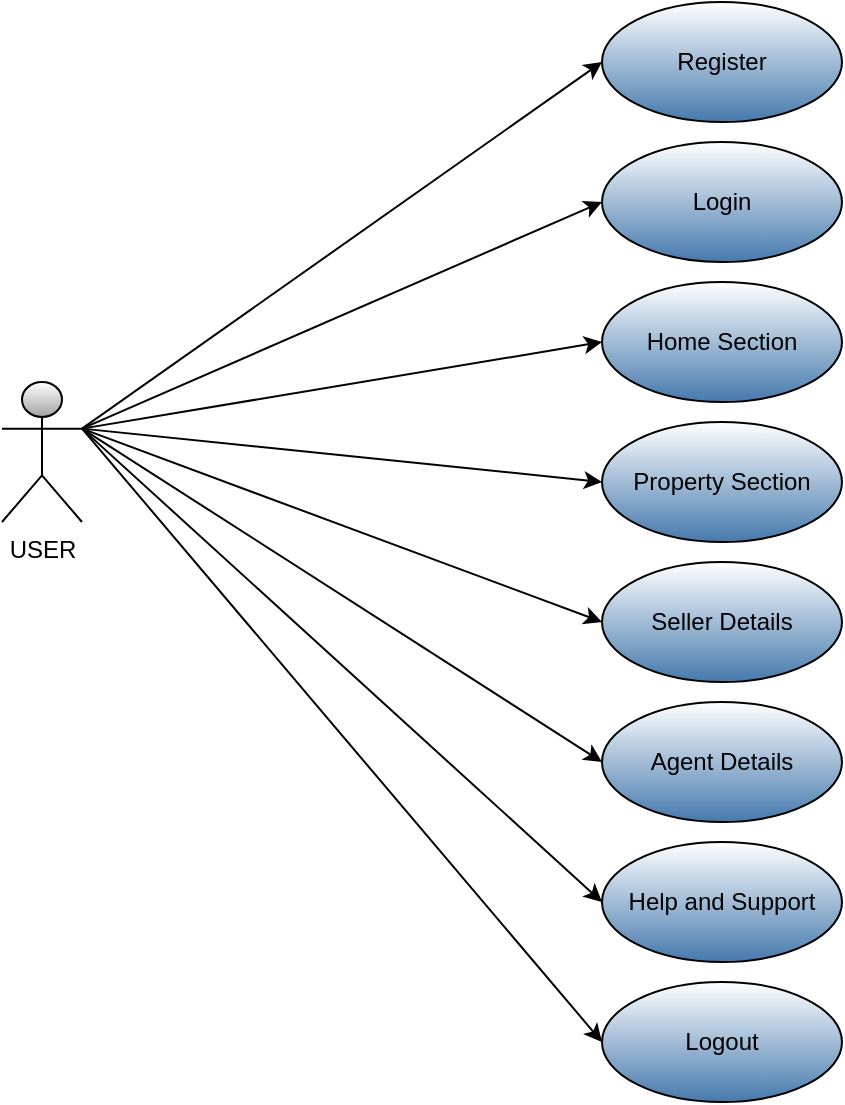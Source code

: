 <mxfile version="21.8.0" type="google" pages="8">
  <diagram name="user case " id="9XQM-oEwMGj5DG27Ld3a">
    <mxGraphModel grid="1" page="1" gridSize="10" guides="1" tooltips="1" connect="1" arrows="1" fold="1" pageScale="1" pageWidth="850" pageHeight="1100" math="0" shadow="0">
      <root>
        <mxCell id="0" />
        <mxCell id="1" parent="0" />
        <mxCell id="w84Ds7UTYNU3BVALCyTd-1" value="USER" style="shape=umlActor;verticalLabelPosition=bottom;verticalAlign=top;html=1;outlineConnect=0;gradientColor=#A3A3A3;" vertex="1" parent="1">
          <mxGeometry x="110" y="240" width="40" height="70" as="geometry" />
        </mxCell>
        <mxCell id="w84Ds7UTYNU3BVALCyTd-3" value="Register" style="ellipse;whiteSpace=wrap;html=1;fillColor=default;strokeColor=default;gradientColor=#4579AD;" vertex="1" parent="1">
          <mxGeometry x="410" y="50" width="120" height="60" as="geometry" />
        </mxCell>
        <mxCell id="w84Ds7UTYNU3BVALCyTd-4" value="Login" style="ellipse;whiteSpace=wrap;html=1;fillColor=default;strokeColor=default;gradientColor=#4579AD;" vertex="1" parent="1">
          <mxGeometry x="410" y="120" width="120" height="60" as="geometry" />
        </mxCell>
        <mxCell id="w84Ds7UTYNU3BVALCyTd-5" value="Home Section" style="ellipse;whiteSpace=wrap;html=1;fillColor=default;strokeColor=default;gradientColor=#4579AD;" vertex="1" parent="1">
          <mxGeometry x="410" y="190" width="120" height="60" as="geometry" />
        </mxCell>
        <mxCell id="w84Ds7UTYNU3BVALCyTd-6" value="Property Section" style="ellipse;whiteSpace=wrap;html=1;fillColor=default;strokeColor=default;gradientColor=#4579AD;" vertex="1" parent="1">
          <mxGeometry x="410" y="260" width="120" height="60" as="geometry" />
        </mxCell>
        <mxCell id="w84Ds7UTYNU3BVALCyTd-7" value="Seller Details" style="ellipse;whiteSpace=wrap;html=1;fillColor=default;strokeColor=default;gradientColor=#4579AD;" vertex="1" parent="1">
          <mxGeometry x="410" y="330" width="120" height="60" as="geometry" />
        </mxCell>
        <mxCell id="w84Ds7UTYNU3BVALCyTd-9" value="Help and Support" style="ellipse;whiteSpace=wrap;html=1;fillColor=default;strokeColor=default;gradientColor=#4579AD;" vertex="1" parent="1">
          <mxGeometry x="410" y="470" width="120" height="60" as="geometry" />
        </mxCell>
        <mxCell id="w84Ds7UTYNU3BVALCyTd-10" value="Agent Details" style="ellipse;whiteSpace=wrap;html=1;fillColor=default;strokeColor=default;gradientColor=#4579AD;" vertex="1" parent="1">
          <mxGeometry x="410" y="400" width="120" height="60" as="geometry" />
        </mxCell>
        <mxCell id="w84Ds7UTYNU3BVALCyTd-14" value="" style="endArrow=classic;html=1;rounded=0;exitX=1;exitY=0.333;exitDx=0;exitDy=0;exitPerimeter=0;entryX=0;entryY=0.5;entryDx=0;entryDy=0;" edge="1" parent="1" source="w84Ds7UTYNU3BVALCyTd-1" target="w84Ds7UTYNU3BVALCyTd-3">
          <mxGeometry width="50" height="50" relative="1" as="geometry">
            <mxPoint x="390" y="310" as="sourcePoint" />
            <mxPoint x="440" y="260" as="targetPoint" />
          </mxGeometry>
        </mxCell>
        <mxCell id="w84Ds7UTYNU3BVALCyTd-15" value="" style="endArrow=classic;html=1;rounded=0;exitX=1;exitY=0.333;exitDx=0;exitDy=0;exitPerimeter=0;entryX=0;entryY=0.5;entryDx=0;entryDy=0;" edge="1" parent="1" source="w84Ds7UTYNU3BVALCyTd-1" target="w84Ds7UTYNU3BVALCyTd-4">
          <mxGeometry width="50" height="50" relative="1" as="geometry">
            <mxPoint x="390" y="310" as="sourcePoint" />
            <mxPoint x="440" y="260" as="targetPoint" />
          </mxGeometry>
        </mxCell>
        <mxCell id="w84Ds7UTYNU3BVALCyTd-16" value="" style="endArrow=classic;html=1;rounded=0;exitX=1;exitY=0.333;exitDx=0;exitDy=0;exitPerimeter=0;entryX=0;entryY=0.5;entryDx=0;entryDy=0;" edge="1" parent="1" source="w84Ds7UTYNU3BVALCyTd-1" target="w84Ds7UTYNU3BVALCyTd-5">
          <mxGeometry width="50" height="50" relative="1" as="geometry">
            <mxPoint x="390" y="310" as="sourcePoint" />
            <mxPoint x="440" y="260" as="targetPoint" />
          </mxGeometry>
        </mxCell>
        <mxCell id="w84Ds7UTYNU3BVALCyTd-17" value="" style="endArrow=classic;html=1;rounded=0;exitX=1;exitY=0.333;exitDx=0;exitDy=0;exitPerimeter=0;entryX=0;entryY=0.5;entryDx=0;entryDy=0;" edge="1" parent="1" source="w84Ds7UTYNU3BVALCyTd-1" target="w84Ds7UTYNU3BVALCyTd-6">
          <mxGeometry width="50" height="50" relative="1" as="geometry">
            <mxPoint x="390" y="310" as="sourcePoint" />
            <mxPoint x="440" y="260" as="targetPoint" />
          </mxGeometry>
        </mxCell>
        <mxCell id="w84Ds7UTYNU3BVALCyTd-18" value="" style="endArrow=classic;html=1;rounded=0;exitX=1;exitY=0.333;exitDx=0;exitDy=0;exitPerimeter=0;entryX=0;entryY=0.5;entryDx=0;entryDy=0;" edge="1" parent="1" source="w84Ds7UTYNU3BVALCyTd-1" target="w84Ds7UTYNU3BVALCyTd-7">
          <mxGeometry width="50" height="50" relative="1" as="geometry">
            <mxPoint x="390" y="310" as="sourcePoint" />
            <mxPoint x="440" y="260" as="targetPoint" />
          </mxGeometry>
        </mxCell>
        <mxCell id="w84Ds7UTYNU3BVALCyTd-19" value="" style="endArrow=classic;html=1;rounded=0;exitX=1;exitY=0.333;exitDx=0;exitDy=0;exitPerimeter=0;entryX=0;entryY=0.5;entryDx=0;entryDy=0;" edge="1" parent="1" source="w84Ds7UTYNU3BVALCyTd-1" target="w84Ds7UTYNU3BVALCyTd-10">
          <mxGeometry width="50" height="50" relative="1" as="geometry">
            <mxPoint x="390" y="310" as="sourcePoint" />
            <mxPoint x="440" y="260" as="targetPoint" />
          </mxGeometry>
        </mxCell>
        <mxCell id="w84Ds7UTYNU3BVALCyTd-20" value="" style="endArrow=classic;html=1;rounded=0;exitX=1;exitY=0.333;exitDx=0;exitDy=0;exitPerimeter=0;entryX=0;entryY=0.5;entryDx=0;entryDy=0;" edge="1" parent="1" source="w84Ds7UTYNU3BVALCyTd-1" target="w84Ds7UTYNU3BVALCyTd-9">
          <mxGeometry width="50" height="50" relative="1" as="geometry">
            <mxPoint x="390" y="310" as="sourcePoint" />
            <mxPoint x="440" y="260" as="targetPoint" />
          </mxGeometry>
        </mxCell>
        <mxCell id="i9mCvdRRviQHoF8kLLZz-1" value="Logout" style="ellipse;whiteSpace=wrap;html=1;fillColor=default;strokeColor=default;gradientColor=#4579AD;" vertex="1" parent="1">
          <mxGeometry x="410" y="540" width="120" height="60" as="geometry" />
        </mxCell>
        <mxCell id="i9mCvdRRviQHoF8kLLZz-2" value="" style="endArrow=classic;html=1;rounded=0;exitX=1;exitY=0.333;exitDx=0;exitDy=0;exitPerimeter=0;entryX=0;entryY=0.5;entryDx=0;entryDy=0;" edge="1" parent="1" source="w84Ds7UTYNU3BVALCyTd-1" target="i9mCvdRRviQHoF8kLLZz-1">
          <mxGeometry width="50" height="50" relative="1" as="geometry">
            <mxPoint x="390" y="400" as="sourcePoint" />
            <mxPoint x="440" y="350" as="targetPoint" />
          </mxGeometry>
        </mxCell>
      </root>
    </mxGraphModel>
  </diagram>
  <diagram id="JDUW5HGdMlq_SM0ZlIbh" name="admin case">
    <mxGraphModel grid="1" page="1" gridSize="10" guides="1" tooltips="1" connect="1" arrows="1" fold="1" pageScale="1" pageWidth="850" pageHeight="1100" math="0" shadow="0">
      <root>
        <mxCell id="0" />
        <mxCell id="1" parent="0" />
        <mxCell id="hgEipcm1f1AACmHC_8oU-1" value="ADMIN&lt;br&gt;" style="shape=umlActor;verticalLabelPosition=bottom;verticalAlign=top;html=1;outlineConnect=0;gradientColor=#BFBFBF;" vertex="1" parent="1">
          <mxGeometry x="110" y="240" width="40" height="70" as="geometry" />
        </mxCell>
        <mxCell id="hgEipcm1f1AACmHC_8oU-2" value="Login" style="ellipse;whiteSpace=wrap;html=1;fillColor=default;strokeColor=default;gradientColor=#4B84BD;" vertex="1" parent="1">
          <mxGeometry x="410" y="120" width="120" height="60" as="geometry" />
        </mxCell>
        <mxCell id="hgEipcm1f1AACmHC_8oU-3" value="Manage Users" style="ellipse;whiteSpace=wrap;html=1;fillColor=default;strokeColor=default;gradientColor=#4B84BD;" vertex="1" parent="1">
          <mxGeometry x="410" y="190" width="120" height="60" as="geometry" />
        </mxCell>
        <mxCell id="hgEipcm1f1AACmHC_8oU-4" value="Manage Sellers" style="ellipse;whiteSpace=wrap;html=1;fillColor=default;strokeColor=default;gradientColor=#4B84BD;" vertex="1" parent="1">
          <mxGeometry x="410" y="260" width="120" height="60" as="geometry" />
        </mxCell>
        <mxCell id="hgEipcm1f1AACmHC_8oU-5" value="Manage Agents" style="ellipse;whiteSpace=wrap;html=1;fillColor=default;strokeColor=default;gradientColor=#4B84BD;" vertex="1" parent="1">
          <mxGeometry x="410" y="330" width="120" height="60" as="geometry" />
        </mxCell>
        <mxCell id="hgEipcm1f1AACmHC_8oU-6" value="Manage Support section" style="ellipse;whiteSpace=wrap;html=1;fillColor=default;strokeColor=default;gradientColor=#4B84BD;" vertex="1" parent="1">
          <mxGeometry x="410" y="470" width="120" height="60" as="geometry" />
        </mxCell>
        <mxCell id="hgEipcm1f1AACmHC_8oU-7" value="" style="endArrow=classic;html=1;rounded=0;exitX=1;exitY=0.333;exitDx=0;exitDy=0;exitPerimeter=0;entryX=0;entryY=0.5;entryDx=0;entryDy=0;" edge="1" parent="1" source="hgEipcm1f1AACmHC_8oU-1" target="hgEipcm1f1AACmHC_8oU-2">
          <mxGeometry width="50" height="50" relative="1" as="geometry">
            <mxPoint x="390" y="310" as="sourcePoint" />
            <mxPoint x="440" y="260" as="targetPoint" />
          </mxGeometry>
        </mxCell>
        <mxCell id="hgEipcm1f1AACmHC_8oU-8" value="" style="endArrow=classic;html=1;rounded=0;exitX=1;exitY=0.333;exitDx=0;exitDy=0;exitPerimeter=0;entryX=0;entryY=0.5;entryDx=0;entryDy=0;" edge="1" parent="1" source="hgEipcm1f1AACmHC_8oU-1" target="hgEipcm1f1AACmHC_8oU-3">
          <mxGeometry width="50" height="50" relative="1" as="geometry">
            <mxPoint x="390" y="310" as="sourcePoint" />
            <mxPoint x="440" y="260" as="targetPoint" />
          </mxGeometry>
        </mxCell>
        <mxCell id="hgEipcm1f1AACmHC_8oU-9" value="" style="endArrow=classic;html=1;rounded=0;exitX=1;exitY=0.333;exitDx=0;exitDy=0;exitPerimeter=0;entryX=0;entryY=0.5;entryDx=0;entryDy=0;" edge="1" parent="1" source="hgEipcm1f1AACmHC_8oU-1" target="hgEipcm1f1AACmHC_8oU-4">
          <mxGeometry width="50" height="50" relative="1" as="geometry">
            <mxPoint x="390" y="310" as="sourcePoint" />
            <mxPoint x="440" y="260" as="targetPoint" />
          </mxGeometry>
        </mxCell>
        <mxCell id="hgEipcm1f1AACmHC_8oU-10" value="" style="endArrow=classic;html=1;rounded=0;exitX=1;exitY=0.333;exitDx=0;exitDy=0;exitPerimeter=0;entryX=0;entryY=0.5;entryDx=0;entryDy=0;" edge="1" parent="1" source="hgEipcm1f1AACmHC_8oU-1" target="hgEipcm1f1AACmHC_8oU-5">
          <mxGeometry width="50" height="50" relative="1" as="geometry">
            <mxPoint x="390" y="310" as="sourcePoint" />
            <mxPoint x="440" y="260" as="targetPoint" />
          </mxGeometry>
        </mxCell>
        <mxCell id="hgEipcm1f1AACmHC_8oU-11" value="" style="endArrow=classic;html=1;rounded=0;exitX=1;exitY=0.333;exitDx=0;exitDy=0;exitPerimeter=0;entryX=0;entryY=0.5;entryDx=0;entryDy=0;" edge="1" parent="1" source="hgEipcm1f1AACmHC_8oU-1" target="hgEipcm1f1AACmHC_8oU-6">
          <mxGeometry width="50" height="50" relative="1" as="geometry">
            <mxPoint x="390" y="310" as="sourcePoint" />
            <mxPoint x="440" y="260" as="targetPoint" />
          </mxGeometry>
        </mxCell>
        <mxCell id="hgEipcm1f1AACmHC_8oU-12" value="" style="endArrow=classic;html=1;rounded=0;exitX=1;exitY=0.333;exitDx=0;exitDy=0;exitPerimeter=0;entryX=0;entryY=0.5;entryDx=0;entryDy=0;" edge="1" parent="1" source="hgEipcm1f1AACmHC_8oU-1" target="bPHAb1CcKjCFJqoshT5O-1">
          <mxGeometry width="50" height="50" relative="1" as="geometry">
            <mxPoint x="390" y="310" as="sourcePoint" />
            <mxPoint x="410" y="500" as="targetPoint" />
          </mxGeometry>
        </mxCell>
        <mxCell id="bPHAb1CcKjCFJqoshT5O-1" value="Logout" style="ellipse;whiteSpace=wrap;html=1;fillColor=default;strokeColor=default;gradientColor=#4B84BD;" vertex="1" parent="1">
          <mxGeometry x="410" y="540" width="120" height="60" as="geometry" />
        </mxCell>
        <mxCell id="o2u89l_0457pnHNR7H2I-1" value="Manage Property" style="ellipse;whiteSpace=wrap;html=1;fillColor=default;strokeColor=default;gradientColor=#4B84BD;" vertex="1" parent="1">
          <mxGeometry x="410" y="400" width="120" height="60" as="geometry" />
        </mxCell>
        <mxCell id="o2u89l_0457pnHNR7H2I-2" value="" style="endArrow=classic;html=1;rounded=0;exitX=1;exitY=0.333;exitDx=0;exitDy=0;exitPerimeter=0;entryX=0;entryY=0.5;entryDx=0;entryDy=0;" edge="1" parent="1" source="hgEipcm1f1AACmHC_8oU-1" target="o2u89l_0457pnHNR7H2I-1">
          <mxGeometry width="50" height="50" relative="1" as="geometry">
            <mxPoint x="400" y="390" as="sourcePoint" />
            <mxPoint x="450" y="340" as="targetPoint" />
          </mxGeometry>
        </mxCell>
      </root>
    </mxGraphModel>
  </diagram>
  <diagram id="N-e6C9a5UPRBwM0PiAuJ" name="seller case">
    <mxGraphModel grid="1" page="1" gridSize="10" guides="1" tooltips="1" connect="1" arrows="1" fold="1" pageScale="1" pageWidth="850" pageHeight="1100" math="0" shadow="0">
      <root>
        <mxCell id="0" />
        <mxCell id="1" parent="0" />
        <mxCell id="mNfJxO_nYbRN5VvzIt19-1" value="SELLER" style="shape=umlActor;verticalLabelPosition=bottom;verticalAlign=top;html=1;outlineConnect=0;gradientColor=#B8B8B8;" vertex="1" parent="1">
          <mxGeometry x="110" y="240" width="40" height="70" as="geometry" />
        </mxCell>
        <mxCell id="mNfJxO_nYbRN5VvzIt19-2" value="Login" style="ellipse;whiteSpace=wrap;html=1;fillColor=default;strokeColor=default;fillStyle=auto;gradientColor=#1C78AD;fontColor=#000000;fontStyle=0;fontFamily=Helvetica;" vertex="1" parent="1">
          <mxGeometry x="410" y="170" width="120" height="60" as="geometry" />
        </mxCell>
        <mxCell id="mNfJxO_nYbRN5VvzIt19-3" value="Manage Property" style="ellipse;whiteSpace=wrap;html=1;fillColor=default;strokeColor=default;fillStyle=auto;gradientColor=#1C78AD;fontColor=#000000;fontStyle=0;fontFamily=Helvetica;" vertex="1" parent="1">
          <mxGeometry x="410" y="250" width="120" height="60" as="geometry" />
        </mxCell>
        <mxCell id="mNfJxO_nYbRN5VvzIt19-4" value="Logout" style="ellipse;whiteSpace=wrap;html=1;fillColor=default;strokeColor=default;fillStyle=auto;gradientColor=#1C78AD;fontColor=#000000;fontStyle=0;fontFamily=Helvetica;" vertex="1" parent="1">
          <mxGeometry x="410" y="410" width="120" height="60" as="geometry" />
        </mxCell>
        <mxCell id="mNfJxO_nYbRN5VvzIt19-5" value="" style="endArrow=classic;html=1;rounded=0;exitX=1;exitY=0.333;exitDx=0;exitDy=0;exitPerimeter=0;entryX=0;entryY=0.5;entryDx=0;entryDy=0;" edge="1" parent="1" source="mNfJxO_nYbRN5VvzIt19-1" target="mNfJxO_nYbRN5VvzIt19-2">
          <mxGeometry width="50" height="50" relative="1" as="geometry">
            <mxPoint x="390" y="310" as="sourcePoint" />
            <mxPoint x="440" y="260" as="targetPoint" />
          </mxGeometry>
        </mxCell>
        <mxCell id="mNfJxO_nYbRN5VvzIt19-6" value="" style="endArrow=classic;html=1;rounded=0;exitX=1;exitY=0.333;exitDx=0;exitDy=0;exitPerimeter=0;entryX=0;entryY=0.5;entryDx=0;entryDy=0;" edge="1" parent="1" source="mNfJxO_nYbRN5VvzIt19-1" target="mNfJxO_nYbRN5VvzIt19-3">
          <mxGeometry width="50" height="50" relative="1" as="geometry">
            <mxPoint x="390" y="310" as="sourcePoint" />
            <mxPoint x="440" y="260" as="targetPoint" />
          </mxGeometry>
        </mxCell>
        <mxCell id="mNfJxO_nYbRN5VvzIt19-7" value="" style="endArrow=classic;html=1;rounded=0;exitX=1;exitY=0.333;exitDx=0;exitDy=0;exitPerimeter=0;entryX=0;entryY=0.5;entryDx=0;entryDy=0;" edge="1" parent="1" source="mNfJxO_nYbRN5VvzIt19-1" target="mNfJxO_nYbRN5VvzIt19-4">
          <mxGeometry width="50" height="50" relative="1" as="geometry">
            <mxPoint x="390" y="310" as="sourcePoint" />
            <mxPoint x="440" y="260" as="targetPoint" />
          </mxGeometry>
        </mxCell>
        <mxCell id="NCO-zn0ngkQJ4Ly1zwO--1" value="Contact User/Buyer" style="ellipse;whiteSpace=wrap;html=1;fillColor=default;strokeColor=default;fillStyle=auto;gradientColor=#1C78AD;fontColor=#000000;fontStyle=0;fontFamily=Helvetica;" vertex="1" parent="1">
          <mxGeometry x="410" y="330" width="120" height="60" as="geometry" />
        </mxCell>
        <mxCell id="NCO-zn0ngkQJ4Ly1zwO--2" value="" style="endArrow=classic;html=1;rounded=0;exitX=1;exitY=0.333;exitDx=0;exitDy=0;exitPerimeter=0;entryX=0;entryY=0.5;entryDx=0;entryDy=0;" edge="1" parent="1" source="mNfJxO_nYbRN5VvzIt19-1" target="NCO-zn0ngkQJ4Ly1zwO--1">
          <mxGeometry width="50" height="50" relative="1" as="geometry">
            <mxPoint x="400" y="320" as="sourcePoint" />
            <mxPoint x="450" y="270" as="targetPoint" />
          </mxGeometry>
        </mxCell>
      </root>
    </mxGraphModel>
  </diagram>
  <diagram id="rFHKgtl3qDPW96B1DqLd" name="0 level">
    <mxGraphModel grid="1" page="1" gridSize="10" guides="1" tooltips="1" connect="1" arrows="1" fold="1" pageScale="1" pageWidth="850" pageHeight="1100" math="0" shadow="0">
      <root>
        <mxCell id="0" />
        <mxCell id="1" parent="0" />
        <mxCell id="wdZ9FXFBBqM6MxHoQksi-1" value="PROPERTICO&amp;nbsp;&lt;br&gt;Buy and Sell Property" style="ellipse;whiteSpace=wrap;html=1;aspect=fixed;fillColor=none;labelBackgroundColor=none;strokeColor=#788AA3;fontColor=#46495D;" vertex="1" parent="1">
          <mxGeometry x="340" y="230" width="140" height="140" as="geometry" />
        </mxCell>
        <mxCell id="wdZ9FXFBBqM6MxHoQksi-2" value="User" style="rounded=0;whiteSpace=wrap;html=1;fillColor=none;labelBackgroundColor=none;strokeColor=#788AA3;fontColor=#46495D;" vertex="1" parent="1">
          <mxGeometry x="90" y="70" width="120" height="100" as="geometry" />
        </mxCell>
        <mxCell id="wdZ9FXFBBqM6MxHoQksi-3" value="Admin" style="rounded=0;whiteSpace=wrap;html=1;fillColor=none;labelBackgroundColor=none;strokeColor=#788AA3;fontColor=#46495D;" vertex="1" parent="1">
          <mxGeometry x="500" y="470" width="120" height="100" as="geometry" />
        </mxCell>
        <mxCell id="wdZ9FXFBBqM6MxHoQksi-4" value="Seller" style="rounded=0;whiteSpace=wrap;html=1;fillColor=none;labelBackgroundColor=none;strokeColor=#788AA3;fontColor=#46495D;" vertex="1" parent="1">
          <mxGeometry x="570" y="40" width="120" height="100" as="geometry" />
        </mxCell>
        <mxCell id="wdZ9FXFBBqM6MxHoQksi-5" value="" style="endArrow=classic;html=1;rounded=0;exitX=1;exitY=0.25;exitDx=0;exitDy=0;entryX=0.5;entryY=0;entryDx=0;entryDy=0;labelBackgroundColor=none;strokeColor=#788AA3;fontColor=default;" edge="1" parent="1" source="wdZ9FXFBBqM6MxHoQksi-2" target="wdZ9FXFBBqM6MxHoQksi-1">
          <mxGeometry width="50" height="50" relative="1" as="geometry">
            <mxPoint x="400" y="330" as="sourcePoint" />
            <mxPoint x="450" y="280" as="targetPoint" />
            <Array as="points">
              <mxPoint x="410" y="90" />
            </Array>
          </mxGeometry>
        </mxCell>
        <mxCell id="wdZ9FXFBBqM6MxHoQksi-6" value="login request" style="edgeLabel;html=1;align=center;verticalAlign=middle;resizable=0;points=[];labelBackgroundColor=none;fontColor=#46495D;" connectable="0" vertex="1" parent="wdZ9FXFBBqM6MxHoQksi-5">
          <mxGeometry x="-0.501" y="-1" relative="1" as="geometry">
            <mxPoint as="offset" />
          </mxGeometry>
        </mxCell>
        <mxCell id="wdZ9FXFBBqM6MxHoQksi-7" value="" style="endArrow=classic;html=1;rounded=0;exitX=1;exitY=0.5;exitDx=0;exitDy=0;entryX=0.38;entryY=0.023;entryDx=0;entryDy=0;entryPerimeter=0;labelBackgroundColor=none;strokeColor=#788AA3;fontColor=default;" edge="1" parent="1" source="wdZ9FXFBBqM6MxHoQksi-2" target="wdZ9FXFBBqM6MxHoQksi-1">
          <mxGeometry width="50" height="50" relative="1" as="geometry">
            <mxPoint x="400" y="330" as="sourcePoint" />
            <mxPoint x="450" y="280" as="targetPoint" />
            <Array as="points">
              <mxPoint x="390" y="110" />
            </Array>
          </mxGeometry>
        </mxCell>
        <mxCell id="wdZ9FXFBBqM6MxHoQksi-8" value="property details request" style="edgeLabel;html=1;align=center;verticalAlign=middle;resizable=0;points=[];labelBackgroundColor=none;fontColor=#46495D;" connectable="0" vertex="1" parent="wdZ9FXFBBqM6MxHoQksi-7">
          <mxGeometry x="-0.593" y="-1" relative="1" as="geometry">
            <mxPoint as="offset" />
          </mxGeometry>
        </mxCell>
        <mxCell id="wdZ9FXFBBqM6MxHoQksi-9" value="" style="endArrow=classic;html=1;rounded=0;exitX=1;exitY=0.688;exitDx=0;exitDy=0;exitPerimeter=0;entryX=0.26;entryY=0.063;entryDx=0;entryDy=0;entryPerimeter=0;labelBackgroundColor=none;strokeColor=#788AA3;fontColor=default;" edge="1" parent="1" source="wdZ9FXFBBqM6MxHoQksi-2" target="wdZ9FXFBBqM6MxHoQksi-1">
          <mxGeometry width="50" height="50" relative="1" as="geometry">
            <mxPoint x="400" y="330" as="sourcePoint" />
            <mxPoint x="450" y="280" as="targetPoint" />
            <Array as="points">
              <mxPoint x="370" y="130" />
            </Array>
          </mxGeometry>
        </mxCell>
        <mxCell id="wdZ9FXFBBqM6MxHoQksi-10" value="support request" style="edgeLabel;html=1;align=center;verticalAlign=middle;resizable=0;points=[];labelBackgroundColor=none;fontColor=#46495D;" connectable="0" vertex="1" parent="wdZ9FXFBBqM6MxHoQksi-9">
          <mxGeometry x="-0.608" y="-2" relative="1" as="geometry">
            <mxPoint as="offset" />
          </mxGeometry>
        </mxCell>
        <mxCell id="wdZ9FXFBBqM6MxHoQksi-11" value="" style="endArrow=classic;html=1;rounded=0;entryX=0.75;entryY=1;entryDx=0;entryDy=0;exitX=0;exitY=0.5;exitDx=0;exitDy=0;labelBackgroundColor=none;strokeColor=#788AA3;fontColor=default;" edge="1" parent="1" source="wdZ9FXFBBqM6MxHoQksi-1" target="wdZ9FXFBBqM6MxHoQksi-2">
          <mxGeometry width="50" height="50" relative="1" as="geometry">
            <mxPoint x="400" y="330" as="sourcePoint" />
            <mxPoint x="450" y="280" as="targetPoint" />
            <Array as="points">
              <mxPoint x="180" y="300" />
            </Array>
          </mxGeometry>
        </mxCell>
        <mxCell id="wdZ9FXFBBqM6MxHoQksi-12" value="login response" style="edgeLabel;html=1;align=center;verticalAlign=middle;resizable=0;points=[];labelBackgroundColor=none;fontColor=#46495D;" connectable="0" vertex="1" parent="wdZ9FXFBBqM6MxHoQksi-11">
          <mxGeometry x="-0.247" y="4" relative="1" as="geometry">
            <mxPoint as="offset" />
          </mxGeometry>
        </mxCell>
        <mxCell id="wdZ9FXFBBqM6MxHoQksi-13" value="" style="endArrow=classic;html=1;rounded=0;exitX=0.031;exitY=0.714;exitDx=0;exitDy=0;exitPerimeter=0;entryX=0.5;entryY=1;entryDx=0;entryDy=0;labelBackgroundColor=none;strokeColor=#788AA3;fontColor=default;" edge="1" parent="1" source="wdZ9FXFBBqM6MxHoQksi-1" target="wdZ9FXFBBqM6MxHoQksi-2">
          <mxGeometry width="50" height="50" relative="1" as="geometry">
            <mxPoint x="400" y="330" as="sourcePoint" />
            <mxPoint x="450" y="280" as="targetPoint" />
            <Array as="points">
              <mxPoint x="150" y="330" />
            </Array>
          </mxGeometry>
        </mxCell>
        <mxCell id="wdZ9FXFBBqM6MxHoQksi-15" value="property details response" style="edgeLabel;html=1;align=center;verticalAlign=middle;resizable=0;points=[];labelBackgroundColor=none;fontColor=#46495D;" connectable="0" vertex="1" parent="wdZ9FXFBBqM6MxHoQksi-13">
          <mxGeometry x="-0.32" y="1" relative="1" as="geometry">
            <mxPoint as="offset" />
          </mxGeometry>
        </mxCell>
        <mxCell id="wdZ9FXFBBqM6MxHoQksi-16" value="" style="endArrow=classic;html=1;rounded=0;exitX=0;exitY=1;exitDx=0;exitDy=0;entryX=0.25;entryY=1;entryDx=0;entryDy=0;labelBackgroundColor=none;strokeColor=#788AA3;fontColor=default;" edge="1" parent="1" source="wdZ9FXFBBqM6MxHoQksi-1" target="wdZ9FXFBBqM6MxHoQksi-2">
          <mxGeometry width="50" height="50" relative="1" as="geometry">
            <mxPoint x="400" y="330" as="sourcePoint" />
            <mxPoint x="450" y="280" as="targetPoint" />
            <Array as="points">
              <mxPoint x="120" y="360" />
            </Array>
          </mxGeometry>
        </mxCell>
        <mxCell id="wdZ9FXFBBqM6MxHoQksi-17" value="support response" style="edgeLabel;html=1;align=center;verticalAlign=middle;resizable=0;points=[];labelBackgroundColor=none;fontColor=#46495D;" connectable="0" vertex="1" parent="wdZ9FXFBBqM6MxHoQksi-16">
          <mxGeometry x="-0.044" y="1" relative="1" as="geometry">
            <mxPoint as="offset" />
          </mxGeometry>
        </mxCell>
        <mxCell id="wdZ9FXFBBqM6MxHoQksi-18" value="" style="endArrow=classic;html=1;rounded=0;entryX=0.997;entryY=0.691;entryDx=0;entryDy=0;entryPerimeter=0;exitX=0.75;exitY=1;exitDx=0;exitDy=0;labelBackgroundColor=none;strokeColor=#788AA3;fontColor=default;" edge="1" parent="1" source="wdZ9FXFBBqM6MxHoQksi-4" target="wdZ9FXFBBqM6MxHoQksi-1">
          <mxGeometry width="50" height="50" relative="1" as="geometry">
            <mxPoint x="700" y="290" as="sourcePoint" />
            <mxPoint x="450" y="280" as="targetPoint" />
            <Array as="points">
              <mxPoint x="680" y="320" />
            </Array>
          </mxGeometry>
        </mxCell>
        <mxCell id="wdZ9FXFBBqM6MxHoQksi-19" value="manage property request" style="edgeLabel;html=1;align=center;verticalAlign=middle;resizable=0;points=[];labelBackgroundColor=none;fontColor=#46495D;" connectable="0" vertex="1" parent="wdZ9FXFBBqM6MxHoQksi-18">
          <mxGeometry x="0.681" y="-2" relative="1" as="geometry">
            <mxPoint x="38" as="offset" />
          </mxGeometry>
        </mxCell>
        <mxCell id="wdZ9FXFBBqM6MxHoQksi-20" value="" style="endArrow=classic;html=1;rounded=0;entryX=0;entryY=0.5;entryDx=0;entryDy=0;exitX=1;exitY=0;exitDx=0;exitDy=0;labelBackgroundColor=none;strokeColor=#788AA3;fontColor=default;" edge="1" parent="1" source="wdZ9FXFBBqM6MxHoQksi-1" target="wdZ9FXFBBqM6MxHoQksi-4">
          <mxGeometry width="50" height="50" relative="1" as="geometry">
            <mxPoint x="400" y="330" as="sourcePoint" />
            <mxPoint x="450" y="280" as="targetPoint" />
            <Array as="points">
              <mxPoint x="450" y="100" />
            </Array>
          </mxGeometry>
        </mxCell>
        <mxCell id="wdZ9FXFBBqM6MxHoQksi-21" value="property response" style="edgeLabel;html=1;align=center;verticalAlign=middle;resizable=0;points=[];labelBackgroundColor=none;fontColor=#46495D;" connectable="0" vertex="1" parent="wdZ9FXFBBqM6MxHoQksi-20">
          <mxGeometry x="0.065" relative="1" as="geometry">
            <mxPoint x="29" as="offset" />
          </mxGeometry>
        </mxCell>
        <mxCell id="wdZ9FXFBBqM6MxHoQksi-22" value="" style="endArrow=classic;html=1;rounded=0;entryX=0.963;entryY=0.766;entryDx=0;entryDy=0;entryPerimeter=0;exitX=0.9;exitY=1.028;exitDx=0;exitDy=0;exitPerimeter=0;labelBackgroundColor=none;strokeColor=#788AA3;fontColor=default;" edge="1" parent="1" source="wdZ9FXFBBqM6MxHoQksi-4" target="wdZ9FXFBBqM6MxHoQksi-1">
          <mxGeometry width="50" height="50" relative="1" as="geometry">
            <mxPoint x="400" y="330" as="sourcePoint" />
            <mxPoint x="450" y="280" as="targetPoint" />
            <Array as="points">
              <mxPoint x="700" y="330" />
            </Array>
          </mxGeometry>
        </mxCell>
        <mxCell id="wdZ9FXFBBqM6MxHoQksi-23" value="login request" style="edgeLabel;html=1;align=center;verticalAlign=middle;resizable=0;points=[];labelBackgroundColor=none;fontColor=#46495D;" connectable="0" vertex="1" parent="wdZ9FXFBBqM6MxHoQksi-22">
          <mxGeometry x="0.557" relative="1" as="geometry">
            <mxPoint as="offset" />
          </mxGeometry>
        </mxCell>
        <mxCell id="wdZ9FXFBBqM6MxHoQksi-24" value="" style="endArrow=classic;html=1;rounded=0;entryX=0;entryY=0.636;entryDx=0;entryDy=0;entryPerimeter=0;exitX=0.911;exitY=0.211;exitDx=0;exitDy=0;exitPerimeter=0;labelBackgroundColor=none;strokeColor=#788AA3;fontColor=default;" edge="1" parent="1" source="wdZ9FXFBBqM6MxHoQksi-1" target="wdZ9FXFBBqM6MxHoQksi-4">
          <mxGeometry width="50" height="50" relative="1" as="geometry">
            <mxPoint x="400" y="330" as="sourcePoint" />
            <mxPoint x="450" y="280" as="targetPoint" />
            <Array as="points">
              <mxPoint x="460" y="120" />
            </Array>
          </mxGeometry>
        </mxCell>
        <mxCell id="wdZ9FXFBBqM6MxHoQksi-25" value="login response" style="edgeLabel;html=1;align=center;verticalAlign=middle;resizable=0;points=[];labelBackgroundColor=none;fontColor=#46495D;" connectable="0" vertex="1" parent="wdZ9FXFBBqM6MxHoQksi-24">
          <mxGeometry x="0.077" y="-3" relative="1" as="geometry">
            <mxPoint x="32" y="-2" as="offset" />
          </mxGeometry>
        </mxCell>
        <mxCell id="wdZ9FXFBBqM6MxHoQksi-31" value="" style="endArrow=classic;html=1;rounded=0;exitX=0;exitY=0.25;exitDx=0;exitDy=0;entryX=0.5;entryY=1;entryDx=0;entryDy=0;labelBackgroundColor=none;strokeColor=#788AA3;fontColor=default;" edge="1" parent="1" source="wdZ9FXFBBqM6MxHoQksi-3" target="wdZ9FXFBBqM6MxHoQksi-1">
          <mxGeometry width="50" height="50" relative="1" as="geometry">
            <mxPoint x="400" y="350" as="sourcePoint" />
            <mxPoint x="450" y="300" as="targetPoint" />
            <Array as="points">
              <mxPoint x="410" y="485" />
            </Array>
          </mxGeometry>
        </mxCell>
        <mxCell id="wdZ9FXFBBqM6MxHoQksi-32" value="login request" style="edgeLabel;html=1;align=center;verticalAlign=middle;resizable=0;points=[];labelBackgroundColor=none;fontColor=#46495D;" connectable="0" vertex="1" parent="wdZ9FXFBBqM6MxHoQksi-31">
          <mxGeometry x="0.079" y="-1" relative="1" as="geometry">
            <mxPoint as="offset" />
          </mxGeometry>
        </mxCell>
        <mxCell id="wdZ9FXFBBqM6MxHoQksi-33" value="" style="endArrow=classic;html=1;rounded=0;exitX=0.729;exitY=0.977;exitDx=0;exitDy=0;exitPerimeter=0;entryX=1;entryY=0.25;entryDx=0;entryDy=0;labelBackgroundColor=none;strokeColor=#788AA3;fontColor=default;" edge="1" parent="1" source="wdZ9FXFBBqM6MxHoQksi-1" target="wdZ9FXFBBqM6MxHoQksi-3">
          <mxGeometry width="50" height="50" relative="1" as="geometry">
            <mxPoint x="400" y="350" as="sourcePoint" />
            <mxPoint x="650" y="500" as="targetPoint" />
            <Array as="points">
              <mxPoint x="490" y="390" />
              <mxPoint x="650" y="390" />
              <mxPoint x="660" y="485" />
            </Array>
          </mxGeometry>
        </mxCell>
        <mxCell id="wdZ9FXFBBqM6MxHoQksi-34" value="login response" style="edgeLabel;html=1;align=center;verticalAlign=middle;resizable=0;points=[];labelBackgroundColor=none;fontColor=#46495D;" connectable="0" vertex="1" parent="wdZ9FXFBBqM6MxHoQksi-33">
          <mxGeometry x="-0.297" relative="1" as="geometry">
            <mxPoint as="offset" />
          </mxGeometry>
        </mxCell>
        <mxCell id="wdZ9FXFBBqM6MxHoQksi-35" value="" style="endArrow=classic;html=1;rounded=0;exitX=0.01;exitY=0.42;exitDx=0;exitDy=0;exitPerimeter=0;entryX=0.38;entryY=0.989;entryDx=0;entryDy=0;entryPerimeter=0;labelBackgroundColor=none;strokeColor=#788AA3;fontColor=default;" edge="1" parent="1" source="wdZ9FXFBBqM6MxHoQksi-3" target="wdZ9FXFBBqM6MxHoQksi-1">
          <mxGeometry width="50" height="50" relative="1" as="geometry">
            <mxPoint x="400" y="350" as="sourcePoint" />
            <mxPoint x="450" y="300" as="targetPoint" />
            <Array as="points">
              <mxPoint x="393" y="500" />
            </Array>
          </mxGeometry>
        </mxCell>
        <mxCell id="wdZ9FXFBBqM6MxHoQksi-36" value="manage user" style="edgeLabel;html=1;align=center;verticalAlign=middle;resizable=0;points=[];labelBackgroundColor=none;fontColor=#46495D;" connectable="0" vertex="1" parent="wdZ9FXFBBqM6MxHoQksi-35">
          <mxGeometry x="-0.342" y="3" relative="1" as="geometry">
            <mxPoint as="offset" />
          </mxGeometry>
        </mxCell>
        <mxCell id="wdZ9FXFBBqM6MxHoQksi-37" value="" style="endArrow=classic;html=1;rounded=0;entryX=1.017;entryY=0.388;entryDx=0;entryDy=0;exitX=0.826;exitY=0.92;exitDx=0;exitDy=0;exitPerimeter=0;entryPerimeter=0;labelBackgroundColor=none;strokeColor=#788AA3;fontColor=default;" edge="1" parent="1" source="wdZ9FXFBBqM6MxHoQksi-1" target="wdZ9FXFBBqM6MxHoQksi-3">
          <mxGeometry width="50" height="50" relative="1" as="geometry">
            <mxPoint x="400" y="350" as="sourcePoint" />
            <mxPoint x="450" y="300" as="targetPoint" />
            <Array as="points">
              <mxPoint x="500" y="380" />
              <mxPoint x="670" y="370" />
              <mxPoint x="670" y="500" />
            </Array>
          </mxGeometry>
        </mxCell>
        <mxCell id="wdZ9FXFBBqM6MxHoQksi-38" value="manage user response" style="edgeLabel;html=1;align=center;verticalAlign=middle;resizable=0;points=[];labelBackgroundColor=none;fontColor=#46495D;" connectable="0" vertex="1" parent="wdZ9FXFBBqM6MxHoQksi-37">
          <mxGeometry x="-0.796" y="-2" relative="1" as="geometry">
            <mxPoint x="190" as="offset" />
          </mxGeometry>
        </mxCell>
        <mxCell id="wdZ9FXFBBqM6MxHoQksi-39" value="" style="endArrow=classic;html=1;rounded=0;entryX=0.294;entryY=1;entryDx=0;entryDy=0;entryPerimeter=0;exitX=0;exitY=0.75;exitDx=0;exitDy=0;labelBackgroundColor=none;strokeColor=#788AA3;fontColor=default;" edge="1" parent="1" source="wdZ9FXFBBqM6MxHoQksi-3" target="wdZ9FXFBBqM6MxHoQksi-1">
          <mxGeometry width="50" height="50" relative="1" as="geometry">
            <mxPoint x="400" y="350" as="sourcePoint" />
            <mxPoint x="450" y="300" as="targetPoint" />
            <Array as="points">
              <mxPoint x="380" y="530" />
            </Array>
          </mxGeometry>
        </mxCell>
        <mxCell id="wdZ9FXFBBqM6MxHoQksi-40" value="manage seller" style="edgeLabel;html=1;align=center;verticalAlign=middle;resizable=0;points=[];labelBackgroundColor=none;fontColor=#46495D;" connectable="0" vertex="1" parent="wdZ9FXFBBqM6MxHoQksi-39">
          <mxGeometry x="-0.353" y="-1" relative="1" as="geometry">
            <mxPoint as="offset" />
          </mxGeometry>
        </mxCell>
        <mxCell id="xdxFKKMLoYMKAN3gOB2I-1" value="" style="endArrow=classic;html=1;rounded=0;entryX=0.237;entryY=0.937;entryDx=0;entryDy=0;entryPerimeter=0;exitX=-0.013;exitY=0.892;exitDx=0;exitDy=0;exitPerimeter=0;labelBackgroundColor=none;strokeColor=#788AA3;fontColor=default;" edge="1" parent="1" source="wdZ9FXFBBqM6MxHoQksi-3" target="wdZ9FXFBBqM6MxHoQksi-1">
          <mxGeometry width="50" height="50" relative="1" as="geometry">
            <mxPoint x="400" y="350" as="sourcePoint" />
            <mxPoint x="450" y="300" as="targetPoint" />
            <Array as="points">
              <mxPoint x="370" y="550" />
            </Array>
          </mxGeometry>
        </mxCell>
        <mxCell id="xdxFKKMLoYMKAN3gOB2I-2" value="manage agent" style="edgeLabel;html=1;align=center;verticalAlign=middle;resizable=0;points=[];labelBackgroundColor=none;fontColor=#46495D;" connectable="0" vertex="1" parent="xdxFKKMLoYMKAN3gOB2I-1">
          <mxGeometry x="-0.312" y="1" relative="1" as="geometry">
            <mxPoint as="offset" />
          </mxGeometry>
        </mxCell>
        <mxCell id="xdxFKKMLoYMKAN3gOB2I-3" value="" style="endArrow=classic;html=1;rounded=0;entryX=1.023;entryY=0.608;entryDx=0;entryDy=0;entryPerimeter=0;exitX=1;exitY=1;exitDx=0;exitDy=0;labelBackgroundColor=none;strokeColor=#788AA3;fontColor=default;" edge="1" parent="1" source="wdZ9FXFBBqM6MxHoQksi-1" target="wdZ9FXFBBqM6MxHoQksi-3">
          <mxGeometry width="50" height="50" relative="1" as="geometry">
            <mxPoint x="400" y="350" as="sourcePoint" />
            <mxPoint x="450" y="300" as="targetPoint" />
            <Array as="points">
              <mxPoint x="510" y="370" />
              <mxPoint x="680" y="360" />
              <mxPoint x="680" y="510" />
            </Array>
          </mxGeometry>
        </mxCell>
        <mxCell id="xdxFKKMLoYMKAN3gOB2I-4" value="manage seller response" style="edgeLabel;html=1;align=center;verticalAlign=middle;resizable=0;points=[];labelBackgroundColor=none;fontColor=#46495D;" connectable="0" vertex="1" parent="xdxFKKMLoYMKAN3gOB2I-3">
          <mxGeometry x="0.562" y="-1" relative="1" as="geometry">
            <mxPoint x="31" y="-15" as="offset" />
          </mxGeometry>
        </mxCell>
        <mxCell id="xdxFKKMLoYMKAN3gOB2I-5" value="" style="endArrow=classic;html=1;rounded=0;entryX=1;entryY=0.75;entryDx=0;entryDy=0;exitX=0.917;exitY=0.806;exitDx=0;exitDy=0;exitPerimeter=0;labelBackgroundColor=none;strokeColor=#788AA3;fontColor=default;" edge="1" parent="1" source="wdZ9FXFBBqM6MxHoQksi-1" target="wdZ9FXFBBqM6MxHoQksi-3">
          <mxGeometry width="50" height="50" relative="1" as="geometry">
            <mxPoint x="400" y="350" as="sourcePoint" />
            <mxPoint x="450" y="300" as="targetPoint" />
            <Array as="points">
              <mxPoint x="510" y="360" />
              <mxPoint x="700" y="350" />
              <mxPoint x="690" y="530" />
            </Array>
          </mxGeometry>
        </mxCell>
        <mxCell id="xdxFKKMLoYMKAN3gOB2I-6" value="manage agent response" style="edgeLabel;html=1;align=center;verticalAlign=middle;resizable=0;points=[];labelBackgroundColor=none;fontColor=#46495D;" connectable="0" vertex="1" parent="xdxFKKMLoYMKAN3gOB2I-5">
          <mxGeometry x="0.576" y="-1" relative="1" as="geometry">
            <mxPoint x="59" as="offset" />
          </mxGeometry>
        </mxCell>
      </root>
    </mxGraphModel>
  </diagram>
  <diagram id="0YXTVLkcjoxNeO7zAXha" name="1 level user">
    <mxGraphModel grid="1" page="1" gridSize="10" guides="1" tooltips="1" connect="1" arrows="1" fold="1" pageScale="1" pageWidth="850" pageHeight="1100" math="0" shadow="0">
      <root>
        <mxCell id="0" />
        <mxCell id="1" parent="0" />
        <mxCell id="-_aXqAnPklLUCMxjCUMD-1" value="User" style="rounded=0;whiteSpace=wrap;html=1;fillColor=none;labelBackgroundColor=none;strokeColor=#457B9D;fontColor=#1D3557;" vertex="1" parent="1">
          <mxGeometry x="100" y="60" width="120" height="60" as="geometry" />
        </mxCell>
        <mxCell id="-_aXqAnPklLUCMxjCUMD-2" value="Regsitration" style="ellipse;whiteSpace=wrap;html=1;fillColor=none;labelBackgroundColor=none;strokeColor=#457B9D;fontColor=#1D3557;" vertex="1" parent="1">
          <mxGeometry x="380" y="50" width="120" height="80" as="geometry" />
        </mxCell>
        <mxCell id="-_aXqAnPklLUCMxjCUMD-3" value="user table" style="shape=partialRectangle;whiteSpace=wrap;html=1;left=0;right=0;fillColor=none;labelBackgroundColor=none;strokeColor=#457B9D;fontColor=#1D3557;" vertex="1" parent="1">
          <mxGeometry x="660" y="60" width="120" height="60" as="geometry" />
        </mxCell>
        <mxCell id="-_aXqAnPklLUCMxjCUMD-4" value="" style="endArrow=classic;html=1;rounded=0;entryX=0.057;entryY=0.29;entryDx=0;entryDy=0;exitX=1;exitY=0.25;exitDx=0;exitDy=0;entryPerimeter=0;labelBackgroundColor=none;strokeColor=#457B9D;fontColor=default;" edge="1" parent="1" source="-_aXqAnPklLUCMxjCUMD-1" target="-_aXqAnPklLUCMxjCUMD-2">
          <mxGeometry width="50" height="50" relative="1" as="geometry">
            <mxPoint x="400" y="310" as="sourcePoint" />
            <mxPoint x="450" y="260" as="targetPoint" />
          </mxGeometry>
        </mxCell>
        <mxCell id="-_aXqAnPklLUCMxjCUMD-8" value="register" style="edgeLabel;html=1;align=center;verticalAlign=middle;resizable=0;points=[];labelBackgroundColor=none;fontColor=#1D3557;" connectable="0" vertex="1" parent="-_aXqAnPklLUCMxjCUMD-4">
          <mxGeometry x="-0.103" y="1" relative="1" as="geometry">
            <mxPoint as="offset" />
          </mxGeometry>
        </mxCell>
        <mxCell id="-_aXqAnPklLUCMxjCUMD-5" value="" style="endArrow=classic;html=1;rounded=0;entryX=0;entryY=0.25;entryDx=0;entryDy=0;exitX=0.977;exitY=0.31;exitDx=0;exitDy=0;exitPerimeter=0;labelBackgroundColor=none;strokeColor=#457B9D;fontColor=default;" edge="1" parent="1" source="-_aXqAnPklLUCMxjCUMD-2" target="-_aXqAnPklLUCMxjCUMD-3">
          <mxGeometry width="50" height="50" relative="1" as="geometry">
            <mxPoint x="400" y="310" as="sourcePoint" />
            <mxPoint x="450" y="260" as="targetPoint" />
          </mxGeometry>
        </mxCell>
        <mxCell id="-_aXqAnPklLUCMxjCUMD-9" value="user details" style="edgeLabel;html=1;align=center;verticalAlign=middle;resizable=0;points=[];labelBackgroundColor=none;fontColor=#1D3557;" connectable="0" vertex="1" parent="-_aXqAnPklLUCMxjCUMD-5">
          <mxGeometry x="-0.256" y="-2" relative="1" as="geometry">
            <mxPoint as="offset" />
          </mxGeometry>
        </mxCell>
        <mxCell id="-_aXqAnPklLUCMxjCUMD-6" value="" style="endArrow=classic;html=1;rounded=0;entryX=1;entryY=0.75;entryDx=0;entryDy=0;exitX=0.057;exitY=0.7;exitDx=0;exitDy=0;exitPerimeter=0;labelBackgroundColor=none;strokeColor=#457B9D;fontColor=default;" edge="1" parent="1" source="-_aXqAnPklLUCMxjCUMD-2" target="-_aXqAnPklLUCMxjCUMD-1">
          <mxGeometry width="50" height="50" relative="1" as="geometry">
            <mxPoint x="400" y="310" as="sourcePoint" />
            <mxPoint x="450" y="260" as="targetPoint" />
          </mxGeometry>
        </mxCell>
        <mxCell id="-_aXqAnPklLUCMxjCUMD-10" value="registration success" style="edgeLabel;html=1;align=center;verticalAlign=middle;resizable=0;points=[];labelBackgroundColor=none;fontColor=#1D3557;" connectable="0" vertex="1" parent="-_aXqAnPklLUCMxjCUMD-6">
          <mxGeometry x="0.199" y="4" relative="1" as="geometry">
            <mxPoint as="offset" />
          </mxGeometry>
        </mxCell>
        <mxCell id="-_aXqAnPklLUCMxjCUMD-7" value="" style="endArrow=classic;html=1;rounded=0;entryX=0.963;entryY=0.74;entryDx=0;entryDy=0;entryPerimeter=0;exitX=0.01;exitY=0.873;exitDx=0;exitDy=0;exitPerimeter=0;labelBackgroundColor=none;strokeColor=#457B9D;fontColor=default;" edge="1" parent="1" source="-_aXqAnPklLUCMxjCUMD-3" target="-_aXqAnPklLUCMxjCUMD-2">
          <mxGeometry width="50" height="50" relative="1" as="geometry">
            <mxPoint x="400" y="310" as="sourcePoint" />
            <mxPoint x="450" y="260" as="targetPoint" />
          </mxGeometry>
        </mxCell>
        <mxCell id="-_aXqAnPklLUCMxjCUMD-11" value="response" style="edgeLabel;html=1;align=center;verticalAlign=middle;resizable=0;points=[];labelBackgroundColor=none;fontColor=#1D3557;" connectable="0" vertex="1" parent="-_aXqAnPklLUCMxjCUMD-7">
          <mxGeometry x="0.175" y="3" relative="1" as="geometry">
            <mxPoint as="offset" />
          </mxGeometry>
        </mxCell>
        <mxCell id="-_aXqAnPklLUCMxjCUMD-23" value="User" style="rounded=0;whiteSpace=wrap;html=1;fillColor=none;labelBackgroundColor=none;strokeColor=#457B9D;fontColor=#1D3557;" vertex="1" parent="1">
          <mxGeometry x="100" y="180" width="120" height="60" as="geometry" />
        </mxCell>
        <mxCell id="-_aXqAnPklLUCMxjCUMD-24" value="Login" style="ellipse;whiteSpace=wrap;html=1;fillColor=none;labelBackgroundColor=none;strokeColor=#457B9D;fontColor=#1D3557;" vertex="1" parent="1">
          <mxGeometry x="380" y="170" width="120" height="80" as="geometry" />
        </mxCell>
        <mxCell id="-_aXqAnPklLUCMxjCUMD-25" value="user table" style="shape=partialRectangle;whiteSpace=wrap;html=1;left=0;right=0;fillColor=none;labelBackgroundColor=none;strokeColor=#457B9D;fontColor=#1D3557;" vertex="1" parent="1">
          <mxGeometry x="660" y="180" width="120" height="60" as="geometry" />
        </mxCell>
        <mxCell id="-_aXqAnPklLUCMxjCUMD-26" value="" style="endArrow=classic;html=1;rounded=0;entryX=0.057;entryY=0.29;entryDx=0;entryDy=0;exitX=1;exitY=0.25;exitDx=0;exitDy=0;entryPerimeter=0;labelBackgroundColor=none;strokeColor=#457B9D;fontColor=default;" edge="1" parent="1" source="-_aXqAnPklLUCMxjCUMD-23" target="-_aXqAnPklLUCMxjCUMD-24">
          <mxGeometry width="50" height="50" relative="1" as="geometry">
            <mxPoint x="400" y="430" as="sourcePoint" />
            <mxPoint x="450" y="380" as="targetPoint" />
          </mxGeometry>
        </mxCell>
        <mxCell id="-_aXqAnPklLUCMxjCUMD-27" value="login request" style="edgeLabel;html=1;align=center;verticalAlign=middle;resizable=0;points=[];labelBackgroundColor=none;fontColor=#1D3557;" connectable="0" vertex="1" parent="-_aXqAnPklLUCMxjCUMD-26">
          <mxGeometry x="-0.103" y="1" relative="1" as="geometry">
            <mxPoint as="offset" />
          </mxGeometry>
        </mxCell>
        <mxCell id="-_aXqAnPklLUCMxjCUMD-28" value="" style="endArrow=classic;html=1;rounded=0;entryX=0;entryY=0.25;entryDx=0;entryDy=0;exitX=0.977;exitY=0.31;exitDx=0;exitDy=0;exitPerimeter=0;labelBackgroundColor=none;strokeColor=#457B9D;fontColor=default;" edge="1" parent="1" source="-_aXqAnPklLUCMxjCUMD-24" target="-_aXqAnPklLUCMxjCUMD-25">
          <mxGeometry width="50" height="50" relative="1" as="geometry">
            <mxPoint x="400" y="430" as="sourcePoint" />
            <mxPoint x="450" y="380" as="targetPoint" />
          </mxGeometry>
        </mxCell>
        <mxCell id="-_aXqAnPklLUCMxjCUMD-29" value="validate" style="edgeLabel;html=1;align=center;verticalAlign=middle;resizable=0;points=[];labelBackgroundColor=none;fontColor=#1D3557;" connectable="0" vertex="1" parent="-_aXqAnPklLUCMxjCUMD-28">
          <mxGeometry x="-0.256" y="-2" relative="1" as="geometry">
            <mxPoint as="offset" />
          </mxGeometry>
        </mxCell>
        <mxCell id="-_aXqAnPklLUCMxjCUMD-30" value="" style="endArrow=classic;html=1;rounded=0;entryX=1;entryY=0.75;entryDx=0;entryDy=0;exitX=0.057;exitY=0.7;exitDx=0;exitDy=0;exitPerimeter=0;labelBackgroundColor=none;strokeColor=#457B9D;fontColor=default;" edge="1" parent="1" source="-_aXqAnPklLUCMxjCUMD-24" target="-_aXqAnPklLUCMxjCUMD-23">
          <mxGeometry width="50" height="50" relative="1" as="geometry">
            <mxPoint x="400" y="430" as="sourcePoint" />
            <mxPoint x="450" y="380" as="targetPoint" />
          </mxGeometry>
        </mxCell>
        <mxCell id="-_aXqAnPklLUCMxjCUMD-31" value="login success/ failed" style="edgeLabel;html=1;align=center;verticalAlign=middle;resizable=0;points=[];labelBackgroundColor=none;fontColor=#1D3557;" connectable="0" vertex="1" parent="-_aXqAnPklLUCMxjCUMD-30">
          <mxGeometry x="0.199" y="4" relative="1" as="geometry">
            <mxPoint as="offset" />
          </mxGeometry>
        </mxCell>
        <mxCell id="-_aXqAnPklLUCMxjCUMD-32" value="" style="endArrow=classic;html=1;rounded=0;entryX=0.963;entryY=0.74;entryDx=0;entryDy=0;entryPerimeter=0;exitX=0.01;exitY=0.873;exitDx=0;exitDy=0;exitPerimeter=0;labelBackgroundColor=none;strokeColor=#457B9D;fontColor=default;" edge="1" parent="1" source="-_aXqAnPklLUCMxjCUMD-25" target="-_aXqAnPklLUCMxjCUMD-24">
          <mxGeometry width="50" height="50" relative="1" as="geometry">
            <mxPoint x="400" y="430" as="sourcePoint" />
            <mxPoint x="450" y="380" as="targetPoint" />
          </mxGeometry>
        </mxCell>
        <mxCell id="-_aXqAnPklLUCMxjCUMD-33" value="response" style="edgeLabel;html=1;align=center;verticalAlign=middle;resizable=0;points=[];labelBackgroundColor=none;fontColor=#1D3557;" connectable="0" vertex="1" parent="-_aXqAnPklLUCMxjCUMD-32">
          <mxGeometry x="0.175" y="3" relative="1" as="geometry">
            <mxPoint as="offset" />
          </mxGeometry>
        </mxCell>
        <mxCell id="-_aXqAnPklLUCMxjCUMD-34" value="User" style="rounded=0;whiteSpace=wrap;html=1;fillColor=none;labelBackgroundColor=none;strokeColor=#457B9D;fontColor=#1D3557;" vertex="1" parent="1">
          <mxGeometry x="100" y="290" width="120" height="60" as="geometry" />
        </mxCell>
        <mxCell id="-_aXqAnPklLUCMxjCUMD-35" value="Property" style="ellipse;whiteSpace=wrap;html=1;fillColor=none;labelBackgroundColor=none;strokeColor=#457B9D;fontColor=#1D3557;" vertex="1" parent="1">
          <mxGeometry x="380" y="280" width="120" height="80" as="geometry" />
        </mxCell>
        <mxCell id="-_aXqAnPklLUCMxjCUMD-36" value="Property table" style="shape=partialRectangle;whiteSpace=wrap;html=1;left=0;right=0;fillColor=none;labelBackgroundColor=none;strokeColor=#457B9D;fontColor=#1D3557;" vertex="1" parent="1">
          <mxGeometry x="660" y="290" width="120" height="60" as="geometry" />
        </mxCell>
        <mxCell id="-_aXqAnPklLUCMxjCUMD-37" value="" style="endArrow=classic;html=1;rounded=0;entryX=0.057;entryY=0.29;entryDx=0;entryDy=0;exitX=1;exitY=0.25;exitDx=0;exitDy=0;entryPerimeter=0;labelBackgroundColor=none;strokeColor=#457B9D;fontColor=default;" edge="1" parent="1" source="-_aXqAnPklLUCMxjCUMD-34" target="-_aXqAnPklLUCMxjCUMD-35">
          <mxGeometry width="50" height="50" relative="1" as="geometry">
            <mxPoint x="400" y="540" as="sourcePoint" />
            <mxPoint x="450" y="490" as="targetPoint" />
          </mxGeometry>
        </mxCell>
        <mxCell id="-_aXqAnPklLUCMxjCUMD-38" value="property request" style="edgeLabel;html=1;align=center;verticalAlign=middle;resizable=0;points=[];labelBackgroundColor=none;fontColor=#1D3557;" connectable="0" vertex="1" parent="-_aXqAnPklLUCMxjCUMD-37">
          <mxGeometry x="-0.103" y="1" relative="1" as="geometry">
            <mxPoint as="offset" />
          </mxGeometry>
        </mxCell>
        <mxCell id="-_aXqAnPklLUCMxjCUMD-39" value="" style="endArrow=classic;html=1;rounded=0;entryX=0;entryY=0.25;entryDx=0;entryDy=0;exitX=0.977;exitY=0.31;exitDx=0;exitDy=0;exitPerimeter=0;labelBackgroundColor=none;strokeColor=#457B9D;fontColor=default;" edge="1" parent="1" source="-_aXqAnPklLUCMxjCUMD-35" target="-_aXqAnPklLUCMxjCUMD-36">
          <mxGeometry width="50" height="50" relative="1" as="geometry">
            <mxPoint x="400" y="540" as="sourcePoint" />
            <mxPoint x="450" y="490" as="targetPoint" />
          </mxGeometry>
        </mxCell>
        <mxCell id="-_aXqAnPklLUCMxjCUMD-40" value="check" style="edgeLabel;html=1;align=center;verticalAlign=middle;resizable=0;points=[];labelBackgroundColor=none;fontColor=#1D3557;" connectable="0" vertex="1" parent="-_aXqAnPklLUCMxjCUMD-39">
          <mxGeometry x="-0.256" y="-2" relative="1" as="geometry">
            <mxPoint as="offset" />
          </mxGeometry>
        </mxCell>
        <mxCell id="-_aXqAnPklLUCMxjCUMD-41" value="" style="endArrow=classic;html=1;rounded=0;entryX=1;entryY=0.75;entryDx=0;entryDy=0;exitX=0.057;exitY=0.7;exitDx=0;exitDy=0;exitPerimeter=0;labelBackgroundColor=none;strokeColor=#457B9D;fontColor=default;" edge="1" parent="1" source="-_aXqAnPklLUCMxjCUMD-35" target="-_aXqAnPklLUCMxjCUMD-34">
          <mxGeometry width="50" height="50" relative="1" as="geometry">
            <mxPoint x="400" y="540" as="sourcePoint" />
            <mxPoint x="450" y="490" as="targetPoint" />
          </mxGeometry>
        </mxCell>
        <mxCell id="-_aXqAnPklLUCMxjCUMD-42" value="details about property" style="edgeLabel;html=1;align=center;verticalAlign=middle;resizable=0;points=[];labelBackgroundColor=none;fontColor=#1D3557;" connectable="0" vertex="1" parent="-_aXqAnPklLUCMxjCUMD-41">
          <mxGeometry x="0.199" y="4" relative="1" as="geometry">
            <mxPoint as="offset" />
          </mxGeometry>
        </mxCell>
        <mxCell id="-_aXqAnPklLUCMxjCUMD-43" value="" style="endArrow=classic;html=1;rounded=0;entryX=0.963;entryY=0.74;entryDx=0;entryDy=0;entryPerimeter=0;exitX=0.01;exitY=0.873;exitDx=0;exitDy=0;exitPerimeter=0;labelBackgroundColor=none;strokeColor=#457B9D;fontColor=default;" edge="1" parent="1" source="-_aXqAnPklLUCMxjCUMD-36" target="-_aXqAnPklLUCMxjCUMD-35">
          <mxGeometry width="50" height="50" relative="1" as="geometry">
            <mxPoint x="400" y="540" as="sourcePoint" />
            <mxPoint x="450" y="490" as="targetPoint" />
          </mxGeometry>
        </mxCell>
        <mxCell id="-_aXqAnPklLUCMxjCUMD-44" value="response" style="edgeLabel;html=1;align=center;verticalAlign=middle;resizable=0;points=[];labelBackgroundColor=none;fontColor=#1D3557;" connectable="0" vertex="1" parent="-_aXqAnPklLUCMxjCUMD-43">
          <mxGeometry x="0.175" y="3" relative="1" as="geometry">
            <mxPoint as="offset" />
          </mxGeometry>
        </mxCell>
        <mxCell id="-_aXqAnPklLUCMxjCUMD-46" value="User" style="rounded=0;whiteSpace=wrap;html=1;fillColor=none;labelBackgroundColor=none;strokeColor=#457B9D;fontColor=#1D3557;" vertex="1" parent="1">
          <mxGeometry x="100" y="410" width="120" height="60" as="geometry" />
        </mxCell>
        <mxCell id="-_aXqAnPklLUCMxjCUMD-47" value="Agent" style="ellipse;whiteSpace=wrap;html=1;fillColor=none;labelBackgroundColor=none;strokeColor=#457B9D;fontColor=#1D3557;" vertex="1" parent="1">
          <mxGeometry x="380" y="400" width="120" height="80" as="geometry" />
        </mxCell>
        <mxCell id="-_aXqAnPklLUCMxjCUMD-48" value="agents table" style="shape=partialRectangle;whiteSpace=wrap;html=1;left=0;right=0;fillColor=none;labelBackgroundColor=none;strokeColor=#457B9D;fontColor=#1D3557;" vertex="1" parent="1">
          <mxGeometry x="660" y="410" width="120" height="60" as="geometry" />
        </mxCell>
        <mxCell id="-_aXqAnPklLUCMxjCUMD-49" value="" style="endArrow=classic;html=1;rounded=0;entryX=0.057;entryY=0.29;entryDx=0;entryDy=0;exitX=1;exitY=0.25;exitDx=0;exitDy=0;entryPerimeter=0;labelBackgroundColor=none;strokeColor=#457B9D;fontColor=default;" edge="1" parent="1" source="-_aXqAnPklLUCMxjCUMD-46" target="-_aXqAnPklLUCMxjCUMD-47">
          <mxGeometry width="50" height="50" relative="1" as="geometry">
            <mxPoint x="400" y="660" as="sourcePoint" />
            <mxPoint x="450" y="610" as="targetPoint" />
          </mxGeometry>
        </mxCell>
        <mxCell id="-_aXqAnPklLUCMxjCUMD-50" value="agent list request" style="edgeLabel;html=1;align=center;verticalAlign=middle;resizable=0;points=[];labelBackgroundColor=none;fontColor=#1D3557;" connectable="0" vertex="1" parent="-_aXqAnPklLUCMxjCUMD-49">
          <mxGeometry x="-0.103" y="1" relative="1" as="geometry">
            <mxPoint as="offset" />
          </mxGeometry>
        </mxCell>
        <mxCell id="-_aXqAnPklLUCMxjCUMD-51" value="" style="endArrow=classic;html=1;rounded=0;entryX=0;entryY=0.25;entryDx=0;entryDy=0;exitX=0.977;exitY=0.31;exitDx=0;exitDy=0;exitPerimeter=0;labelBackgroundColor=none;strokeColor=#457B9D;fontColor=default;" edge="1" parent="1" source="-_aXqAnPklLUCMxjCUMD-47" target="-_aXqAnPklLUCMxjCUMD-48">
          <mxGeometry width="50" height="50" relative="1" as="geometry">
            <mxPoint x="400" y="660" as="sourcePoint" />
            <mxPoint x="450" y="610" as="targetPoint" />
          </mxGeometry>
        </mxCell>
        <mxCell id="-_aXqAnPklLUCMxjCUMD-52" value="check" style="edgeLabel;html=1;align=center;verticalAlign=middle;resizable=0;points=[];labelBackgroundColor=none;fontColor=#1D3557;" connectable="0" vertex="1" parent="-_aXqAnPklLUCMxjCUMD-51">
          <mxGeometry x="-0.256" y="-2" relative="1" as="geometry">
            <mxPoint as="offset" />
          </mxGeometry>
        </mxCell>
        <mxCell id="-_aXqAnPklLUCMxjCUMD-53" value="" style="endArrow=classic;html=1;rounded=0;entryX=1;entryY=0.75;entryDx=0;entryDy=0;exitX=0.057;exitY=0.7;exitDx=0;exitDy=0;exitPerimeter=0;labelBackgroundColor=none;strokeColor=#457B9D;fontColor=default;" edge="1" parent="1" source="-_aXqAnPklLUCMxjCUMD-47" target="-_aXqAnPklLUCMxjCUMD-46">
          <mxGeometry width="50" height="50" relative="1" as="geometry">
            <mxPoint x="400" y="660" as="sourcePoint" />
            <mxPoint x="450" y="610" as="targetPoint" />
          </mxGeometry>
        </mxCell>
        <mxCell id="-_aXqAnPklLUCMxjCUMD-54" value="agent data" style="edgeLabel;html=1;align=center;verticalAlign=middle;resizable=0;points=[];labelBackgroundColor=none;fontColor=#1D3557;" connectable="0" vertex="1" parent="-_aXqAnPklLUCMxjCUMD-53">
          <mxGeometry x="0.199" y="4" relative="1" as="geometry">
            <mxPoint as="offset" />
          </mxGeometry>
        </mxCell>
        <mxCell id="-_aXqAnPklLUCMxjCUMD-55" value="" style="endArrow=classic;html=1;rounded=0;entryX=0.963;entryY=0.74;entryDx=0;entryDy=0;entryPerimeter=0;exitX=0.01;exitY=0.873;exitDx=0;exitDy=0;exitPerimeter=0;labelBackgroundColor=none;strokeColor=#457B9D;fontColor=default;" edge="1" parent="1" source="-_aXqAnPklLUCMxjCUMD-48" target="-_aXqAnPklLUCMxjCUMD-47">
          <mxGeometry width="50" height="50" relative="1" as="geometry">
            <mxPoint x="400" y="660" as="sourcePoint" />
            <mxPoint x="450" y="610" as="targetPoint" />
          </mxGeometry>
        </mxCell>
        <mxCell id="-_aXqAnPklLUCMxjCUMD-56" value="response" style="edgeLabel;html=1;align=center;verticalAlign=middle;resizable=0;points=[];labelBackgroundColor=none;fontColor=#1D3557;" connectable="0" vertex="1" parent="-_aXqAnPklLUCMxjCUMD-55">
          <mxGeometry x="0.175" y="3" relative="1" as="geometry">
            <mxPoint as="offset" />
          </mxGeometry>
        </mxCell>
        <mxCell id="-_aXqAnPklLUCMxjCUMD-57" value="User" style="rounded=0;whiteSpace=wrap;html=1;fillColor=none;labelBackgroundColor=none;strokeColor=#457B9D;fontColor=#1D3557;" vertex="1" parent="1">
          <mxGeometry x="100" y="630" width="120" height="60" as="geometry" />
        </mxCell>
        <mxCell id="-_aXqAnPklLUCMxjCUMD-58" value="Contact Us" style="ellipse;whiteSpace=wrap;html=1;fillColor=none;labelBackgroundColor=none;strokeColor=#457B9D;fontColor=#1D3557;" vertex="1" parent="1">
          <mxGeometry x="380" y="620" width="120" height="80" as="geometry" />
        </mxCell>
        <mxCell id="-_aXqAnPklLUCMxjCUMD-59" value="support table" style="shape=partialRectangle;whiteSpace=wrap;html=1;left=0;right=0;fillColor=none;labelBackgroundColor=none;strokeColor=#457B9D;fontColor=#1D3557;" vertex="1" parent="1">
          <mxGeometry x="660" y="630" width="120" height="60" as="geometry" />
        </mxCell>
        <mxCell id="-_aXqAnPklLUCMxjCUMD-60" value="" style="endArrow=classic;html=1;rounded=0;entryX=0.057;entryY=0.29;entryDx=0;entryDy=0;exitX=1;exitY=0.25;exitDx=0;exitDy=0;entryPerimeter=0;labelBackgroundColor=none;strokeColor=#457B9D;fontColor=default;" edge="1" parent="1" source="-_aXqAnPklLUCMxjCUMD-57" target="-_aXqAnPklLUCMxjCUMD-58">
          <mxGeometry width="50" height="50" relative="1" as="geometry">
            <mxPoint x="400" y="880" as="sourcePoint" />
            <mxPoint x="450" y="830" as="targetPoint" />
          </mxGeometry>
        </mxCell>
        <mxCell id="-_aXqAnPklLUCMxjCUMD-61" value="support request" style="edgeLabel;html=1;align=center;verticalAlign=middle;resizable=0;points=[];labelBackgroundColor=none;fontColor=#1D3557;" connectable="0" vertex="1" parent="-_aXqAnPklLUCMxjCUMD-60">
          <mxGeometry x="-0.103" y="1" relative="1" as="geometry">
            <mxPoint as="offset" />
          </mxGeometry>
        </mxCell>
        <mxCell id="-_aXqAnPklLUCMxjCUMD-62" value="" style="endArrow=classic;html=1;rounded=0;entryX=0;entryY=0.25;entryDx=0;entryDy=0;exitX=0.977;exitY=0.31;exitDx=0;exitDy=0;exitPerimeter=0;labelBackgroundColor=none;strokeColor=#457B9D;fontColor=default;" edge="1" parent="1" source="-_aXqAnPklLUCMxjCUMD-58" target="-_aXqAnPklLUCMxjCUMD-59">
          <mxGeometry width="50" height="50" relative="1" as="geometry">
            <mxPoint x="400" y="880" as="sourcePoint" />
            <mxPoint x="450" y="830" as="targetPoint" />
          </mxGeometry>
        </mxCell>
        <mxCell id="-_aXqAnPklLUCMxjCUMD-63" value="inspect" style="edgeLabel;html=1;align=center;verticalAlign=middle;resizable=0;points=[];labelBackgroundColor=none;fontColor=#1D3557;" connectable="0" vertex="1" parent="-_aXqAnPklLUCMxjCUMD-62">
          <mxGeometry x="-0.256" y="-2" relative="1" as="geometry">
            <mxPoint as="offset" />
          </mxGeometry>
        </mxCell>
        <mxCell id="-_aXqAnPklLUCMxjCUMD-64" value="" style="endArrow=classic;html=1;rounded=0;entryX=1;entryY=0.75;entryDx=0;entryDy=0;exitX=0.057;exitY=0.7;exitDx=0;exitDy=0;exitPerimeter=0;labelBackgroundColor=none;strokeColor=#457B9D;fontColor=default;" edge="1" parent="1" source="-_aXqAnPklLUCMxjCUMD-58" target="-_aXqAnPklLUCMxjCUMD-57">
          <mxGeometry width="50" height="50" relative="1" as="geometry">
            <mxPoint x="400" y="880" as="sourcePoint" />
            <mxPoint x="450" y="830" as="targetPoint" />
          </mxGeometry>
        </mxCell>
        <mxCell id="-_aXqAnPklLUCMxjCUMD-65" value="update from team" style="edgeLabel;html=1;align=center;verticalAlign=middle;resizable=0;points=[];labelBackgroundColor=none;fontColor=#1D3557;" connectable="0" vertex="1" parent="-_aXqAnPklLUCMxjCUMD-64">
          <mxGeometry x="0.199" y="4" relative="1" as="geometry">
            <mxPoint as="offset" />
          </mxGeometry>
        </mxCell>
        <mxCell id="-_aXqAnPklLUCMxjCUMD-66" value="" style="endArrow=classic;html=1;rounded=0;entryX=0.963;entryY=0.74;entryDx=0;entryDy=0;entryPerimeter=0;exitX=0.01;exitY=0.873;exitDx=0;exitDy=0;exitPerimeter=0;labelBackgroundColor=none;strokeColor=#457B9D;fontColor=default;" edge="1" parent="1" source="-_aXqAnPklLUCMxjCUMD-59" target="-_aXqAnPklLUCMxjCUMD-58">
          <mxGeometry width="50" height="50" relative="1" as="geometry">
            <mxPoint x="400" y="880" as="sourcePoint" />
            <mxPoint x="450" y="830" as="targetPoint" />
          </mxGeometry>
        </mxCell>
        <mxCell id="-_aXqAnPklLUCMxjCUMD-67" value="response" style="edgeLabel;html=1;align=center;verticalAlign=middle;resizable=0;points=[];labelBackgroundColor=none;fontColor=#1D3557;" connectable="0" vertex="1" parent="-_aXqAnPklLUCMxjCUMD-66">
          <mxGeometry x="0.175" y="3" relative="1" as="geometry">
            <mxPoint as="offset" />
          </mxGeometry>
        </mxCell>
        <mxCell id="-_aXqAnPklLUCMxjCUMD-68" value="User" style="rounded=0;whiteSpace=wrap;html=1;fillColor=none;labelBackgroundColor=none;strokeColor=#457B9D;fontColor=#1D3557;" vertex="1" parent="1">
          <mxGeometry x="100" y="520" width="120" height="60" as="geometry" />
        </mxCell>
        <mxCell id="-_aXqAnPklLUCMxjCUMD-69" value="Seller" style="ellipse;whiteSpace=wrap;html=1;fillColor=none;labelBackgroundColor=none;strokeColor=#457B9D;fontColor=#1D3557;" vertex="1" parent="1">
          <mxGeometry x="380" y="510" width="120" height="80" as="geometry" />
        </mxCell>
        <mxCell id="-_aXqAnPklLUCMxjCUMD-70" value="seller table" style="shape=partialRectangle;whiteSpace=wrap;html=1;left=0;right=0;fillColor=none;labelBackgroundColor=none;strokeColor=#457B9D;fontColor=#1D3557;" vertex="1" parent="1">
          <mxGeometry x="660" y="520" width="120" height="60" as="geometry" />
        </mxCell>
        <mxCell id="-_aXqAnPklLUCMxjCUMD-71" value="" style="endArrow=classic;html=1;rounded=0;entryX=0.057;entryY=0.29;entryDx=0;entryDy=0;exitX=1;exitY=0.25;exitDx=0;exitDy=0;entryPerimeter=0;labelBackgroundColor=none;strokeColor=#457B9D;fontColor=default;" edge="1" parent="1" source="-_aXqAnPklLUCMxjCUMD-68" target="-_aXqAnPklLUCMxjCUMD-69">
          <mxGeometry width="50" height="50" relative="1" as="geometry">
            <mxPoint x="400" y="770" as="sourcePoint" />
            <mxPoint x="450" y="720" as="targetPoint" />
          </mxGeometry>
        </mxCell>
        <mxCell id="-_aXqAnPklLUCMxjCUMD-72" value="contact request" style="edgeLabel;html=1;align=center;verticalAlign=middle;resizable=0;points=[];labelBackgroundColor=none;fontColor=#1D3557;" connectable="0" vertex="1" parent="-_aXqAnPklLUCMxjCUMD-71">
          <mxGeometry x="-0.103" y="1" relative="1" as="geometry">
            <mxPoint as="offset" />
          </mxGeometry>
        </mxCell>
        <mxCell id="-_aXqAnPklLUCMxjCUMD-73" value="" style="endArrow=classic;html=1;rounded=0;entryX=0;entryY=0.25;entryDx=0;entryDy=0;exitX=0.977;exitY=0.31;exitDx=0;exitDy=0;exitPerimeter=0;labelBackgroundColor=none;strokeColor=#457B9D;fontColor=default;" edge="1" parent="1" source="-_aXqAnPklLUCMxjCUMD-69" target="-_aXqAnPklLUCMxjCUMD-70">
          <mxGeometry width="50" height="50" relative="1" as="geometry">
            <mxPoint x="400" y="770" as="sourcePoint" />
            <mxPoint x="450" y="720" as="targetPoint" />
          </mxGeometry>
        </mxCell>
        <mxCell id="-_aXqAnPklLUCMxjCUMD-74" value="validate" style="edgeLabel;html=1;align=center;verticalAlign=middle;resizable=0;points=[];labelBackgroundColor=none;fontColor=#1D3557;" connectable="0" vertex="1" parent="-_aXqAnPklLUCMxjCUMD-73">
          <mxGeometry x="-0.256" y="-2" relative="1" as="geometry">
            <mxPoint as="offset" />
          </mxGeometry>
        </mxCell>
        <mxCell id="-_aXqAnPklLUCMxjCUMD-75" value="" style="endArrow=classic;html=1;rounded=0;entryX=1;entryY=0.75;entryDx=0;entryDy=0;exitX=0.057;exitY=0.7;exitDx=0;exitDy=0;exitPerimeter=0;labelBackgroundColor=none;strokeColor=#457B9D;fontColor=default;" edge="1" parent="1" source="-_aXqAnPklLUCMxjCUMD-69" target="-_aXqAnPklLUCMxjCUMD-68">
          <mxGeometry width="50" height="50" relative="1" as="geometry">
            <mxPoint x="400" y="770" as="sourcePoint" />
            <mxPoint x="450" y="720" as="targetPoint" />
          </mxGeometry>
        </mxCell>
        <mxCell id="-_aXqAnPklLUCMxjCUMD-76" value="seller connect" style="edgeLabel;html=1;align=center;verticalAlign=middle;resizable=0;points=[];labelBackgroundColor=none;fontColor=#1D3557;" connectable="0" vertex="1" parent="-_aXqAnPklLUCMxjCUMD-75">
          <mxGeometry x="0.199" y="4" relative="1" as="geometry">
            <mxPoint as="offset" />
          </mxGeometry>
        </mxCell>
        <mxCell id="-_aXqAnPklLUCMxjCUMD-77" value="" style="endArrow=classic;html=1;rounded=0;entryX=0.963;entryY=0.74;entryDx=0;entryDy=0;entryPerimeter=0;exitX=0.01;exitY=0.873;exitDx=0;exitDy=0;exitPerimeter=0;labelBackgroundColor=none;strokeColor=#457B9D;fontColor=default;" edge="1" parent="1" source="-_aXqAnPklLUCMxjCUMD-70" target="-_aXqAnPklLUCMxjCUMD-69">
          <mxGeometry width="50" height="50" relative="1" as="geometry">
            <mxPoint x="400" y="770" as="sourcePoint" />
            <mxPoint x="450" y="720" as="targetPoint" />
          </mxGeometry>
        </mxCell>
        <mxCell id="-_aXqAnPklLUCMxjCUMD-78" value="response" style="edgeLabel;html=1;align=center;verticalAlign=middle;resizable=0;points=[];labelBackgroundColor=none;fontColor=#1D3557;" connectable="0" vertex="1" parent="-_aXqAnPklLUCMxjCUMD-77">
          <mxGeometry x="0.175" y="3" relative="1" as="geometry">
            <mxPoint as="offset" />
          </mxGeometry>
        </mxCell>
        <mxCell id="Orn69mrKWpSCVUr0z2rn-15" value="User" style="rounded=0;whiteSpace=wrap;html=1;fillColor=none;labelBackgroundColor=none;strokeColor=#457B9D;fontColor=#1D3557;" vertex="1" parent="1">
          <mxGeometry x="100" y="740" width="120" height="60" as="geometry" />
        </mxCell>
        <mxCell id="Orn69mrKWpSCVUr0z2rn-16" value="Logout" style="ellipse;whiteSpace=wrap;html=1;fillColor=none;labelBackgroundColor=none;strokeColor=#457B9D;fontColor=#1D3557;" vertex="1" parent="1">
          <mxGeometry x="510" y="730" width="120" height="80" as="geometry" />
        </mxCell>
        <mxCell id="Orn69mrKWpSCVUr0z2rn-17" value="" style="endArrow=classic;html=1;rounded=0;entryX=0.057;entryY=0.29;entryDx=0;entryDy=0;exitX=1;exitY=0.25;exitDx=0;exitDy=0;entryPerimeter=0;labelBackgroundColor=none;strokeColor=#457B9D;fontColor=default;" edge="1" parent="1" source="Orn69mrKWpSCVUr0z2rn-15" target="Orn69mrKWpSCVUr0z2rn-16">
          <mxGeometry width="50" height="50" relative="1" as="geometry">
            <mxPoint x="400" y="990" as="sourcePoint" />
            <mxPoint x="450" y="940" as="targetPoint" />
          </mxGeometry>
        </mxCell>
        <mxCell id="Orn69mrKWpSCVUr0z2rn-18" value="Logout request" style="edgeLabel;html=1;align=center;verticalAlign=middle;resizable=0;points=[];labelBackgroundColor=none;fontColor=#1D3557;" connectable="0" vertex="1" parent="Orn69mrKWpSCVUr0z2rn-17">
          <mxGeometry x="-0.103" y="1" relative="1" as="geometry">
            <mxPoint as="offset" />
          </mxGeometry>
        </mxCell>
        <mxCell id="Orn69mrKWpSCVUr0z2rn-19" value="" style="endArrow=classic;html=1;rounded=0;entryX=1;entryY=0.75;entryDx=0;entryDy=0;exitX=0.057;exitY=0.7;exitDx=0;exitDy=0;exitPerimeter=0;labelBackgroundColor=none;strokeColor=#457B9D;fontColor=default;" edge="1" parent="1" source="Orn69mrKWpSCVUr0z2rn-16" target="Orn69mrKWpSCVUr0z2rn-15">
          <mxGeometry width="50" height="50" relative="1" as="geometry">
            <mxPoint x="400" y="990" as="sourcePoint" />
            <mxPoint x="450" y="940" as="targetPoint" />
          </mxGeometry>
        </mxCell>
        <mxCell id="Orn69mrKWpSCVUr0z2rn-20" value="response" style="edgeLabel;html=1;align=center;verticalAlign=middle;resizable=0;points=[];labelBackgroundColor=none;fontColor=#1D3557;" connectable="0" vertex="1" parent="Orn69mrKWpSCVUr0z2rn-19">
          <mxGeometry x="0.199" y="4" relative="1" as="geometry">
            <mxPoint as="offset" />
          </mxGeometry>
        </mxCell>
      </root>
    </mxGraphModel>
  </diagram>
  <diagram id="zpXExerLKU-Y4QyvrpdD" name="1 level admin">
    <mxGraphModel grid="1" page="1" gridSize="10" guides="1" tooltips="1" connect="1" arrows="1" fold="1" pageScale="1" pageWidth="850" pageHeight="1100" math="0" shadow="0">
      <root>
        <mxCell id="0" />
        <mxCell id="1" parent="0" />
        <mxCell id="w_LJT_62d8poCrl_O2xH-1" value="Admin" style="rounded=0;whiteSpace=wrap;html=1;fillColor=none;labelBackgroundColor=none;strokeColor=#457B9D;fontColor=#1D3557;" vertex="1" parent="1">
          <mxGeometry x="100" y="180" width="120" height="60" as="geometry" />
        </mxCell>
        <mxCell id="w_LJT_62d8poCrl_O2xH-2" value="Login" style="ellipse;whiteSpace=wrap;html=1;fillColor=none;labelBackgroundColor=none;strokeColor=#457B9D;fontColor=#1D3557;" vertex="1" parent="1">
          <mxGeometry x="380" y="170" width="120" height="80" as="geometry" />
        </mxCell>
        <mxCell id="w_LJT_62d8poCrl_O2xH-3" value="user table" style="shape=partialRectangle;whiteSpace=wrap;html=1;left=0;right=0;fillColor=none;labelBackgroundColor=none;strokeColor=#457B9D;fontColor=#1D3557;" vertex="1" parent="1">
          <mxGeometry x="660" y="180" width="120" height="60" as="geometry" />
        </mxCell>
        <mxCell id="w_LJT_62d8poCrl_O2xH-4" value="" style="endArrow=classic;html=1;rounded=0;entryX=0.057;entryY=0.29;entryDx=0;entryDy=0;exitX=1;exitY=0.25;exitDx=0;exitDy=0;entryPerimeter=0;labelBackgroundColor=none;strokeColor=#457B9D;fontColor=default;" edge="1" parent="1" source="w_LJT_62d8poCrl_O2xH-1" target="w_LJT_62d8poCrl_O2xH-2">
          <mxGeometry width="50" height="50" relative="1" as="geometry">
            <mxPoint x="400" y="430" as="sourcePoint" />
            <mxPoint x="450" y="380" as="targetPoint" />
          </mxGeometry>
        </mxCell>
        <mxCell id="w_LJT_62d8poCrl_O2xH-5" value="login request" style="edgeLabel;html=1;align=center;verticalAlign=middle;resizable=0;points=[];labelBackgroundColor=none;fontColor=#1D3557;" connectable="0" vertex="1" parent="w_LJT_62d8poCrl_O2xH-4">
          <mxGeometry x="-0.103" y="1" relative="1" as="geometry">
            <mxPoint as="offset" />
          </mxGeometry>
        </mxCell>
        <mxCell id="w_LJT_62d8poCrl_O2xH-6" value="" style="endArrow=classic;html=1;rounded=0;entryX=0;entryY=0.25;entryDx=0;entryDy=0;exitX=0.977;exitY=0.31;exitDx=0;exitDy=0;exitPerimeter=0;labelBackgroundColor=none;strokeColor=#457B9D;fontColor=default;" edge="1" parent="1" source="w_LJT_62d8poCrl_O2xH-2" target="w_LJT_62d8poCrl_O2xH-3">
          <mxGeometry width="50" height="50" relative="1" as="geometry">
            <mxPoint x="400" y="430" as="sourcePoint" />
            <mxPoint x="450" y="380" as="targetPoint" />
          </mxGeometry>
        </mxCell>
        <mxCell id="w_LJT_62d8poCrl_O2xH-7" value="validate" style="edgeLabel;html=1;align=center;verticalAlign=middle;resizable=0;points=[];labelBackgroundColor=none;fontColor=#1D3557;" connectable="0" vertex="1" parent="w_LJT_62d8poCrl_O2xH-6">
          <mxGeometry x="-0.256" y="-2" relative="1" as="geometry">
            <mxPoint as="offset" />
          </mxGeometry>
        </mxCell>
        <mxCell id="w_LJT_62d8poCrl_O2xH-8" value="" style="endArrow=classic;html=1;rounded=0;entryX=1;entryY=0.75;entryDx=0;entryDy=0;exitX=0.057;exitY=0.7;exitDx=0;exitDy=0;exitPerimeter=0;labelBackgroundColor=none;strokeColor=#457B9D;fontColor=default;" edge="1" parent="1" source="w_LJT_62d8poCrl_O2xH-2" target="w_LJT_62d8poCrl_O2xH-1">
          <mxGeometry width="50" height="50" relative="1" as="geometry">
            <mxPoint x="400" y="430" as="sourcePoint" />
            <mxPoint x="450" y="380" as="targetPoint" />
          </mxGeometry>
        </mxCell>
        <mxCell id="w_LJT_62d8poCrl_O2xH-9" value="login success/ failed" style="edgeLabel;html=1;align=center;verticalAlign=middle;resizable=0;points=[];labelBackgroundColor=none;fontColor=#1D3557;" connectable="0" vertex="1" parent="w_LJT_62d8poCrl_O2xH-8">
          <mxGeometry x="0.199" y="4" relative="1" as="geometry">
            <mxPoint as="offset" />
          </mxGeometry>
        </mxCell>
        <mxCell id="w_LJT_62d8poCrl_O2xH-10" value="" style="endArrow=classic;html=1;rounded=0;entryX=0.963;entryY=0.74;entryDx=0;entryDy=0;entryPerimeter=0;exitX=0.01;exitY=0.873;exitDx=0;exitDy=0;exitPerimeter=0;labelBackgroundColor=none;strokeColor=#457B9D;fontColor=default;" edge="1" parent="1" source="w_LJT_62d8poCrl_O2xH-3" target="w_LJT_62d8poCrl_O2xH-2">
          <mxGeometry width="50" height="50" relative="1" as="geometry">
            <mxPoint x="400" y="430" as="sourcePoint" />
            <mxPoint x="450" y="380" as="targetPoint" />
          </mxGeometry>
        </mxCell>
        <mxCell id="w_LJT_62d8poCrl_O2xH-11" value="response" style="edgeLabel;html=1;align=center;verticalAlign=middle;resizable=0;points=[];labelBackgroundColor=none;fontColor=#1D3557;" connectable="0" vertex="1" parent="w_LJT_62d8poCrl_O2xH-10">
          <mxGeometry x="0.175" y="3" relative="1" as="geometry">
            <mxPoint as="offset" />
          </mxGeometry>
        </mxCell>
        <mxCell id="w_LJT_62d8poCrl_O2xH-12" value="Admin" style="rounded=0;whiteSpace=wrap;html=1;fillColor=none;labelBackgroundColor=none;strokeColor=#457B9D;fontColor=#1D3557;" vertex="1" parent="1">
          <mxGeometry x="100" y="290" width="120" height="60" as="geometry" />
        </mxCell>
        <mxCell id="w_LJT_62d8poCrl_O2xH-13" value="Property" style="ellipse;whiteSpace=wrap;html=1;fillColor=none;labelBackgroundColor=none;strokeColor=#457B9D;fontColor=#1D3557;" vertex="1" parent="1">
          <mxGeometry x="380" y="280" width="120" height="80" as="geometry" />
        </mxCell>
        <mxCell id="w_LJT_62d8poCrl_O2xH-14" value="Property table" style="shape=partialRectangle;whiteSpace=wrap;html=1;left=0;right=0;fillColor=none;labelBackgroundColor=none;strokeColor=#457B9D;fontColor=#1D3557;" vertex="1" parent="1">
          <mxGeometry x="660" y="290" width="120" height="60" as="geometry" />
        </mxCell>
        <mxCell id="w_LJT_62d8poCrl_O2xH-15" value="" style="endArrow=classic;html=1;rounded=0;entryX=0.057;entryY=0.29;entryDx=0;entryDy=0;exitX=1;exitY=0.25;exitDx=0;exitDy=0;entryPerimeter=0;labelBackgroundColor=none;strokeColor=#457B9D;fontColor=default;" edge="1" parent="1" source="w_LJT_62d8poCrl_O2xH-12" target="w_LJT_62d8poCrl_O2xH-13">
          <mxGeometry width="50" height="50" relative="1" as="geometry">
            <mxPoint x="400" y="540" as="sourcePoint" />
            <mxPoint x="450" y="490" as="targetPoint" />
          </mxGeometry>
        </mxCell>
        <mxCell id="w_LJT_62d8poCrl_O2xH-16" value="property manage" style="edgeLabel;html=1;align=center;verticalAlign=middle;resizable=0;points=[];labelBackgroundColor=none;fontColor=#1D3557;" connectable="0" vertex="1" parent="w_LJT_62d8poCrl_O2xH-15">
          <mxGeometry x="-0.103" y="1" relative="1" as="geometry">
            <mxPoint as="offset" />
          </mxGeometry>
        </mxCell>
        <mxCell id="w_LJT_62d8poCrl_O2xH-17" value="" style="endArrow=classic;html=1;rounded=0;entryX=0;entryY=0.25;entryDx=0;entryDy=0;exitX=0.977;exitY=0.31;exitDx=0;exitDy=0;exitPerimeter=0;labelBackgroundColor=none;strokeColor=#457B9D;fontColor=default;" edge="1" parent="1" source="w_LJT_62d8poCrl_O2xH-13" target="w_LJT_62d8poCrl_O2xH-14">
          <mxGeometry width="50" height="50" relative="1" as="geometry">
            <mxPoint x="400" y="540" as="sourcePoint" />
            <mxPoint x="450" y="490" as="targetPoint" />
          </mxGeometry>
        </mxCell>
        <mxCell id="w_LJT_62d8poCrl_O2xH-18" value="check" style="edgeLabel;html=1;align=center;verticalAlign=middle;resizable=0;points=[];labelBackgroundColor=none;fontColor=#1D3557;" connectable="0" vertex="1" parent="w_LJT_62d8poCrl_O2xH-17">
          <mxGeometry x="-0.256" y="-2" relative="1" as="geometry">
            <mxPoint as="offset" />
          </mxGeometry>
        </mxCell>
        <mxCell id="w_LJT_62d8poCrl_O2xH-19" value="" style="endArrow=classic;html=1;rounded=0;entryX=1;entryY=0.75;entryDx=0;entryDy=0;exitX=0.057;exitY=0.7;exitDx=0;exitDy=0;exitPerimeter=0;labelBackgroundColor=none;strokeColor=#457B9D;fontColor=default;" edge="1" parent="1" source="w_LJT_62d8poCrl_O2xH-13" target="w_LJT_62d8poCrl_O2xH-12">
          <mxGeometry width="50" height="50" relative="1" as="geometry">
            <mxPoint x="400" y="540" as="sourcePoint" />
            <mxPoint x="450" y="490" as="targetPoint" />
          </mxGeometry>
        </mxCell>
        <mxCell id="w_LJT_62d8poCrl_O2xH-20" value="&amp;nbsp; &amp;nbsp;access to proterty list" style="edgeLabel;html=1;align=center;verticalAlign=middle;resizable=0;points=[];labelBackgroundColor=none;fontColor=#1D3557;" connectable="0" vertex="1" parent="w_LJT_62d8poCrl_O2xH-19">
          <mxGeometry x="0.199" y="4" relative="1" as="geometry">
            <mxPoint as="offset" />
          </mxGeometry>
        </mxCell>
        <mxCell id="w_LJT_62d8poCrl_O2xH-21" value="" style="endArrow=classic;html=1;rounded=0;entryX=0.963;entryY=0.74;entryDx=0;entryDy=0;entryPerimeter=0;exitX=0.01;exitY=0.873;exitDx=0;exitDy=0;exitPerimeter=0;labelBackgroundColor=none;strokeColor=#457B9D;fontColor=default;" edge="1" parent="1" source="w_LJT_62d8poCrl_O2xH-14" target="w_LJT_62d8poCrl_O2xH-13">
          <mxGeometry width="50" height="50" relative="1" as="geometry">
            <mxPoint x="400" y="540" as="sourcePoint" />
            <mxPoint x="450" y="490" as="targetPoint" />
          </mxGeometry>
        </mxCell>
        <mxCell id="w_LJT_62d8poCrl_O2xH-22" value="response" style="edgeLabel;html=1;align=center;verticalAlign=middle;resizable=0;points=[];labelBackgroundColor=none;fontColor=#1D3557;" connectable="0" vertex="1" parent="w_LJT_62d8poCrl_O2xH-21">
          <mxGeometry x="0.175" y="3" relative="1" as="geometry">
            <mxPoint as="offset" />
          </mxGeometry>
        </mxCell>
        <mxCell id="w_LJT_62d8poCrl_O2xH-23" value="Admin" style="rounded=0;whiteSpace=wrap;html=1;fillColor=none;labelBackgroundColor=none;strokeColor=#457B9D;fontColor=#1D3557;" vertex="1" parent="1">
          <mxGeometry x="100" y="410" width="120" height="60" as="geometry" />
        </mxCell>
        <mxCell id="w_LJT_62d8poCrl_O2xH-24" value="Agent" style="ellipse;whiteSpace=wrap;html=1;fillColor=none;labelBackgroundColor=none;strokeColor=#457B9D;fontColor=#1D3557;" vertex="1" parent="1">
          <mxGeometry x="380" y="400" width="120" height="80" as="geometry" />
        </mxCell>
        <mxCell id="w_LJT_62d8poCrl_O2xH-25" value="agents table" style="shape=partialRectangle;whiteSpace=wrap;html=1;left=0;right=0;fillColor=none;labelBackgroundColor=none;strokeColor=#457B9D;fontColor=#1D3557;" vertex="1" parent="1">
          <mxGeometry x="660" y="410" width="120" height="60" as="geometry" />
        </mxCell>
        <mxCell id="w_LJT_62d8poCrl_O2xH-26" value="" style="endArrow=classic;html=1;rounded=0;entryX=0.057;entryY=0.29;entryDx=0;entryDy=0;exitX=1;exitY=0.25;exitDx=0;exitDy=0;entryPerimeter=0;labelBackgroundColor=none;strokeColor=#457B9D;fontColor=default;" edge="1" parent="1" source="w_LJT_62d8poCrl_O2xH-23" target="w_LJT_62d8poCrl_O2xH-24">
          <mxGeometry width="50" height="50" relative="1" as="geometry">
            <mxPoint x="400" y="660" as="sourcePoint" />
            <mxPoint x="450" y="610" as="targetPoint" />
          </mxGeometry>
        </mxCell>
        <mxCell id="w_LJT_62d8poCrl_O2xH-27" value="agent list request" style="edgeLabel;html=1;align=center;verticalAlign=middle;resizable=0;points=[];labelBackgroundColor=none;fontColor=#1D3557;" connectable="0" vertex="1" parent="w_LJT_62d8poCrl_O2xH-26">
          <mxGeometry x="-0.103" y="1" relative="1" as="geometry">
            <mxPoint as="offset" />
          </mxGeometry>
        </mxCell>
        <mxCell id="w_LJT_62d8poCrl_O2xH-28" value="" style="endArrow=classic;html=1;rounded=0;entryX=0;entryY=0.25;entryDx=0;entryDy=0;exitX=0.977;exitY=0.31;exitDx=0;exitDy=0;exitPerimeter=0;labelBackgroundColor=none;strokeColor=#457B9D;fontColor=default;" edge="1" parent="1" source="w_LJT_62d8poCrl_O2xH-24" target="w_LJT_62d8poCrl_O2xH-25">
          <mxGeometry width="50" height="50" relative="1" as="geometry">
            <mxPoint x="400" y="660" as="sourcePoint" />
            <mxPoint x="450" y="610" as="targetPoint" />
          </mxGeometry>
        </mxCell>
        <mxCell id="w_LJT_62d8poCrl_O2xH-29" value="check" style="edgeLabel;html=1;align=center;verticalAlign=middle;resizable=0;points=[];labelBackgroundColor=none;fontColor=#1D3557;" connectable="0" vertex="1" parent="w_LJT_62d8poCrl_O2xH-28">
          <mxGeometry x="-0.256" y="-2" relative="1" as="geometry">
            <mxPoint as="offset" />
          </mxGeometry>
        </mxCell>
        <mxCell id="w_LJT_62d8poCrl_O2xH-30" value="" style="endArrow=classic;html=1;rounded=0;entryX=1;entryY=0.75;entryDx=0;entryDy=0;exitX=0.057;exitY=0.7;exitDx=0;exitDy=0;exitPerimeter=0;labelBackgroundColor=none;strokeColor=#457B9D;fontColor=default;" edge="1" parent="1" source="w_LJT_62d8poCrl_O2xH-24" target="w_LJT_62d8poCrl_O2xH-23">
          <mxGeometry width="50" height="50" relative="1" as="geometry">
            <mxPoint x="400" y="660" as="sourcePoint" />
            <mxPoint x="450" y="610" as="targetPoint" />
          </mxGeometry>
        </mxCell>
        <mxCell id="w_LJT_62d8poCrl_O2xH-31" value="agent data manage" style="edgeLabel;html=1;align=center;verticalAlign=middle;resizable=0;points=[];labelBackgroundColor=none;fontColor=#1D3557;" connectable="0" vertex="1" parent="w_LJT_62d8poCrl_O2xH-30">
          <mxGeometry x="0.199" y="4" relative="1" as="geometry">
            <mxPoint as="offset" />
          </mxGeometry>
        </mxCell>
        <mxCell id="w_LJT_62d8poCrl_O2xH-32" value="" style="endArrow=classic;html=1;rounded=0;entryX=0.963;entryY=0.74;entryDx=0;entryDy=0;entryPerimeter=0;exitX=0.01;exitY=0.873;exitDx=0;exitDy=0;exitPerimeter=0;labelBackgroundColor=none;strokeColor=#457B9D;fontColor=default;" edge="1" parent="1" source="w_LJT_62d8poCrl_O2xH-25" target="w_LJT_62d8poCrl_O2xH-24">
          <mxGeometry width="50" height="50" relative="1" as="geometry">
            <mxPoint x="400" y="660" as="sourcePoint" />
            <mxPoint x="450" y="610" as="targetPoint" />
          </mxGeometry>
        </mxCell>
        <mxCell id="w_LJT_62d8poCrl_O2xH-33" value="response" style="edgeLabel;html=1;align=center;verticalAlign=middle;resizable=0;points=[];labelBackgroundColor=none;fontColor=#1D3557;" connectable="0" vertex="1" parent="w_LJT_62d8poCrl_O2xH-32">
          <mxGeometry x="0.175" y="3" relative="1" as="geometry">
            <mxPoint as="offset" />
          </mxGeometry>
        </mxCell>
        <mxCell id="w_LJT_62d8poCrl_O2xH-34" value="Admin" style="rounded=0;whiteSpace=wrap;html=1;fillColor=none;labelBackgroundColor=none;strokeColor=#457B9D;fontColor=#1D3557;" vertex="1" parent="1">
          <mxGeometry x="100" y="630" width="120" height="60" as="geometry" />
        </mxCell>
        <mxCell id="w_LJT_62d8poCrl_O2xH-35" value="Contact Us" style="ellipse;whiteSpace=wrap;html=1;fillColor=none;labelBackgroundColor=none;strokeColor=#457B9D;fontColor=#1D3557;" vertex="1" parent="1">
          <mxGeometry x="380" y="620" width="120" height="80" as="geometry" />
        </mxCell>
        <mxCell id="w_LJT_62d8poCrl_O2xH-36" value="support table" style="shape=partialRectangle;whiteSpace=wrap;html=1;left=0;right=0;fillColor=none;labelBackgroundColor=none;strokeColor=#457B9D;fontColor=#1D3557;" vertex="1" parent="1">
          <mxGeometry x="660" y="630" width="120" height="60" as="geometry" />
        </mxCell>
        <mxCell id="w_LJT_62d8poCrl_O2xH-37" value="" style="endArrow=classic;html=1;rounded=0;entryX=0.057;entryY=0.29;entryDx=0;entryDy=0;exitX=1;exitY=0.25;exitDx=0;exitDy=0;entryPerimeter=0;labelBackgroundColor=none;strokeColor=#457B9D;fontColor=default;" edge="1" parent="1" source="w_LJT_62d8poCrl_O2xH-34" target="w_LJT_62d8poCrl_O2xH-35">
          <mxGeometry width="50" height="50" relative="1" as="geometry">
            <mxPoint x="400" y="880" as="sourcePoint" />
            <mxPoint x="450" y="830" as="targetPoint" />
          </mxGeometry>
        </mxCell>
        <mxCell id="w_LJT_62d8poCrl_O2xH-38" value="support request" style="edgeLabel;html=1;align=center;verticalAlign=middle;resizable=0;points=[];labelBackgroundColor=none;fontColor=#1D3557;" connectable="0" vertex="1" parent="w_LJT_62d8poCrl_O2xH-37">
          <mxGeometry x="-0.103" y="1" relative="1" as="geometry">
            <mxPoint as="offset" />
          </mxGeometry>
        </mxCell>
        <mxCell id="w_LJT_62d8poCrl_O2xH-39" value="" style="endArrow=classic;html=1;rounded=0;entryX=0;entryY=0.25;entryDx=0;entryDy=0;exitX=0.977;exitY=0.31;exitDx=0;exitDy=0;exitPerimeter=0;labelBackgroundColor=none;strokeColor=#457B9D;fontColor=default;" edge="1" parent="1" source="w_LJT_62d8poCrl_O2xH-35" target="w_LJT_62d8poCrl_O2xH-36">
          <mxGeometry width="50" height="50" relative="1" as="geometry">
            <mxPoint x="400" y="880" as="sourcePoint" />
            <mxPoint x="450" y="830" as="targetPoint" />
          </mxGeometry>
        </mxCell>
        <mxCell id="w_LJT_62d8poCrl_O2xH-40" value="check" style="edgeLabel;html=1;align=center;verticalAlign=middle;resizable=0;points=[];labelBackgroundColor=none;fontColor=#1D3557;" connectable="0" vertex="1" parent="w_LJT_62d8poCrl_O2xH-39">
          <mxGeometry x="-0.256" y="-2" relative="1" as="geometry">
            <mxPoint as="offset" />
          </mxGeometry>
        </mxCell>
        <mxCell id="w_LJT_62d8poCrl_O2xH-41" value="" style="endArrow=classic;html=1;rounded=0;entryX=1;entryY=0.75;entryDx=0;entryDy=0;exitX=0.057;exitY=0.7;exitDx=0;exitDy=0;exitPerimeter=0;labelBackgroundColor=none;strokeColor=#457B9D;fontColor=default;" edge="1" parent="1" source="w_LJT_62d8poCrl_O2xH-35" target="w_LJT_62d8poCrl_O2xH-34">
          <mxGeometry width="50" height="50" relative="1" as="geometry">
            <mxPoint x="400" y="880" as="sourcePoint" />
            <mxPoint x="450" y="830" as="targetPoint" />
          </mxGeometry>
        </mxCell>
        <mxCell id="w_LJT_62d8poCrl_O2xH-42" value="user chat queries" style="edgeLabel;html=1;align=center;verticalAlign=middle;resizable=0;points=[];labelBackgroundColor=none;fontColor=#1D3557;" connectable="0" vertex="1" parent="w_LJT_62d8poCrl_O2xH-41">
          <mxGeometry x="0.199" y="4" relative="1" as="geometry">
            <mxPoint as="offset" />
          </mxGeometry>
        </mxCell>
        <mxCell id="w_LJT_62d8poCrl_O2xH-43" value="" style="endArrow=classic;html=1;rounded=0;entryX=0.963;entryY=0.74;entryDx=0;entryDy=0;entryPerimeter=0;exitX=0.01;exitY=0.873;exitDx=0;exitDy=0;exitPerimeter=0;labelBackgroundColor=none;strokeColor=#457B9D;fontColor=default;" edge="1" parent="1" source="w_LJT_62d8poCrl_O2xH-36" target="w_LJT_62d8poCrl_O2xH-35">
          <mxGeometry width="50" height="50" relative="1" as="geometry">
            <mxPoint x="400" y="880" as="sourcePoint" />
            <mxPoint x="450" y="830" as="targetPoint" />
          </mxGeometry>
        </mxCell>
        <mxCell id="w_LJT_62d8poCrl_O2xH-44" value="response" style="edgeLabel;html=1;align=center;verticalAlign=middle;resizable=0;points=[];labelBackgroundColor=none;fontColor=#1D3557;" connectable="0" vertex="1" parent="w_LJT_62d8poCrl_O2xH-43">
          <mxGeometry x="0.175" y="3" relative="1" as="geometry">
            <mxPoint as="offset" />
          </mxGeometry>
        </mxCell>
        <mxCell id="w_LJT_62d8poCrl_O2xH-45" value="Admin" style="rounded=0;whiteSpace=wrap;html=1;fillColor=none;labelBackgroundColor=none;strokeColor=#457B9D;fontColor=#1D3557;" vertex="1" parent="1">
          <mxGeometry x="100" y="520" width="120" height="60" as="geometry" />
        </mxCell>
        <mxCell id="w_LJT_62d8poCrl_O2xH-46" value="Seller" style="ellipse;whiteSpace=wrap;html=1;fillColor=none;labelBackgroundColor=none;strokeColor=#457B9D;fontColor=#1D3557;" vertex="1" parent="1">
          <mxGeometry x="380" y="510" width="120" height="80" as="geometry" />
        </mxCell>
        <mxCell id="w_LJT_62d8poCrl_O2xH-47" value="seller table" style="shape=partialRectangle;whiteSpace=wrap;html=1;left=0;right=0;fillColor=none;labelBackgroundColor=none;strokeColor=#457B9D;fontColor=#1D3557;" vertex="1" parent="1">
          <mxGeometry x="660" y="520" width="120" height="60" as="geometry" />
        </mxCell>
        <mxCell id="w_LJT_62d8poCrl_O2xH-48" value="" style="endArrow=classic;html=1;rounded=0;entryX=0.057;entryY=0.29;entryDx=0;entryDy=0;exitX=1;exitY=0.25;exitDx=0;exitDy=0;entryPerimeter=0;labelBackgroundColor=none;strokeColor=#457B9D;fontColor=default;" edge="1" parent="1" source="w_LJT_62d8poCrl_O2xH-45" target="w_LJT_62d8poCrl_O2xH-46">
          <mxGeometry width="50" height="50" relative="1" as="geometry">
            <mxPoint x="400" y="770" as="sourcePoint" />
            <mxPoint x="450" y="720" as="targetPoint" />
          </mxGeometry>
        </mxCell>
        <mxCell id="w_LJT_62d8poCrl_O2xH-49" value="seller manage" style="edgeLabel;html=1;align=center;verticalAlign=middle;resizable=0;points=[];labelBackgroundColor=none;fontColor=#1D3557;" connectable="0" vertex="1" parent="w_LJT_62d8poCrl_O2xH-48">
          <mxGeometry x="-0.103" y="1" relative="1" as="geometry">
            <mxPoint as="offset" />
          </mxGeometry>
        </mxCell>
        <mxCell id="w_LJT_62d8poCrl_O2xH-50" value="" style="endArrow=classic;html=1;rounded=0;entryX=0;entryY=0.25;entryDx=0;entryDy=0;exitX=0.977;exitY=0.31;exitDx=0;exitDy=0;exitPerimeter=0;labelBackgroundColor=none;strokeColor=#457B9D;fontColor=default;" edge="1" parent="1" source="w_LJT_62d8poCrl_O2xH-46" target="w_LJT_62d8poCrl_O2xH-47">
          <mxGeometry width="50" height="50" relative="1" as="geometry">
            <mxPoint x="400" y="770" as="sourcePoint" />
            <mxPoint x="450" y="720" as="targetPoint" />
          </mxGeometry>
        </mxCell>
        <mxCell id="w_LJT_62d8poCrl_O2xH-51" value="validate" style="edgeLabel;html=1;align=center;verticalAlign=middle;resizable=0;points=[];labelBackgroundColor=none;fontColor=#1D3557;" connectable="0" vertex="1" parent="w_LJT_62d8poCrl_O2xH-50">
          <mxGeometry x="-0.256" y="-2" relative="1" as="geometry">
            <mxPoint as="offset" />
          </mxGeometry>
        </mxCell>
        <mxCell id="w_LJT_62d8poCrl_O2xH-52" value="" style="endArrow=classic;html=1;rounded=0;entryX=1;entryY=0.75;entryDx=0;entryDy=0;exitX=0.057;exitY=0.7;exitDx=0;exitDy=0;exitPerimeter=0;labelBackgroundColor=none;strokeColor=#457B9D;fontColor=default;" edge="1" parent="1" source="w_LJT_62d8poCrl_O2xH-46" target="w_LJT_62d8poCrl_O2xH-45">
          <mxGeometry width="50" height="50" relative="1" as="geometry">
            <mxPoint x="400" y="770" as="sourcePoint" />
            <mxPoint x="450" y="720" as="targetPoint" />
          </mxGeometry>
        </mxCell>
        <mxCell id="w_LJT_62d8poCrl_O2xH-53" value="&amp;nbsp; &amp;nbsp;access to seller" style="edgeLabel;html=1;align=center;verticalAlign=middle;resizable=0;points=[];labelBackgroundColor=none;fontColor=#1D3557;" connectable="0" vertex="1" parent="w_LJT_62d8poCrl_O2xH-52">
          <mxGeometry x="0.199" y="4" relative="1" as="geometry">
            <mxPoint as="offset" />
          </mxGeometry>
        </mxCell>
        <mxCell id="w_LJT_62d8poCrl_O2xH-54" value="" style="endArrow=classic;html=1;rounded=0;entryX=0.963;entryY=0.74;entryDx=0;entryDy=0;entryPerimeter=0;exitX=0.01;exitY=0.873;exitDx=0;exitDy=0;exitPerimeter=0;labelBackgroundColor=none;strokeColor=#457B9D;fontColor=default;" edge="1" parent="1" source="w_LJT_62d8poCrl_O2xH-47" target="w_LJT_62d8poCrl_O2xH-46">
          <mxGeometry width="50" height="50" relative="1" as="geometry">
            <mxPoint x="400" y="770" as="sourcePoint" />
            <mxPoint x="450" y="720" as="targetPoint" />
          </mxGeometry>
        </mxCell>
        <mxCell id="w_LJT_62d8poCrl_O2xH-55" value="response" style="edgeLabel;html=1;align=center;verticalAlign=middle;resizable=0;points=[];labelBackgroundColor=none;fontColor=#1D3557;" connectable="0" vertex="1" parent="w_LJT_62d8poCrl_O2xH-54">
          <mxGeometry x="0.175" y="3" relative="1" as="geometry">
            <mxPoint as="offset" />
          </mxGeometry>
        </mxCell>
        <mxCell id="yoaRDhXN5mNNJ6Ldlo1--1" value="Admin" style="rounded=0;whiteSpace=wrap;html=1;fillColor=none;labelBackgroundColor=none;strokeColor=#457B9D;fontColor=#1D3557;" vertex="1" parent="1">
          <mxGeometry x="100" y="750" width="120" height="60" as="geometry" />
        </mxCell>
        <mxCell id="yoaRDhXN5mNNJ6Ldlo1--2" value="Logout" style="ellipse;whiteSpace=wrap;html=1;fillColor=none;labelBackgroundColor=none;strokeColor=#457B9D;fontColor=#1D3557;" vertex="1" parent="1">
          <mxGeometry x="510" y="740" width="120" height="80" as="geometry" />
        </mxCell>
        <mxCell id="yoaRDhXN5mNNJ6Ldlo1--3" value="" style="endArrow=classic;html=1;rounded=0;entryX=0.057;entryY=0.29;entryDx=0;entryDy=0;exitX=1;exitY=0.25;exitDx=0;exitDy=0;entryPerimeter=0;labelBackgroundColor=none;strokeColor=#457B9D;fontColor=default;" edge="1" parent="1" source="yoaRDhXN5mNNJ6Ldlo1--1" target="yoaRDhXN5mNNJ6Ldlo1--2">
          <mxGeometry width="50" height="50" relative="1" as="geometry">
            <mxPoint x="400" y="1000" as="sourcePoint" />
            <mxPoint x="450" y="950" as="targetPoint" />
          </mxGeometry>
        </mxCell>
        <mxCell id="yoaRDhXN5mNNJ6Ldlo1--4" value="Logout request" style="edgeLabel;html=1;align=center;verticalAlign=middle;resizable=0;points=[];labelBackgroundColor=none;fontColor=#1D3557;" connectable="0" vertex="1" parent="yoaRDhXN5mNNJ6Ldlo1--3">
          <mxGeometry x="-0.103" y="1" relative="1" as="geometry">
            <mxPoint as="offset" />
          </mxGeometry>
        </mxCell>
        <mxCell id="yoaRDhXN5mNNJ6Ldlo1--5" value="" style="endArrow=classic;html=1;rounded=0;entryX=1;entryY=0.75;entryDx=0;entryDy=0;exitX=0.057;exitY=0.7;exitDx=0;exitDy=0;exitPerimeter=0;labelBackgroundColor=none;strokeColor=#457B9D;fontColor=default;" edge="1" parent="1" source="yoaRDhXN5mNNJ6Ldlo1--2" target="yoaRDhXN5mNNJ6Ldlo1--1">
          <mxGeometry width="50" height="50" relative="1" as="geometry">
            <mxPoint x="400" y="1000" as="sourcePoint" />
            <mxPoint x="450" y="950" as="targetPoint" />
          </mxGeometry>
        </mxCell>
        <mxCell id="yoaRDhXN5mNNJ6Ldlo1--6" value="response" style="edgeLabel;html=1;align=center;verticalAlign=middle;resizable=0;points=[];labelBackgroundColor=none;fontColor=#1D3557;" connectable="0" vertex="1" parent="yoaRDhXN5mNNJ6Ldlo1--5">
          <mxGeometry x="0.199" y="4" relative="1" as="geometry">
            <mxPoint as="offset" />
          </mxGeometry>
        </mxCell>
      </root>
    </mxGraphModel>
  </diagram>
  <diagram id="lOv0OK90vN7jTePgLOYr" name="1 level seller">
    <mxGraphModel grid="1" page="1" gridSize="10" guides="1" tooltips="1" connect="1" arrows="1" fold="1" pageScale="1" pageWidth="850" pageHeight="1100" math="0" shadow="0">
      <root>
        <mxCell id="0" />
        <mxCell id="1" parent="0" />
        <mxCell id="ZfDiQlctHYJ9p3R7XIom-1" value="Seller" style="rounded=0;whiteSpace=wrap;html=1;fillColor=none;labelBackgroundColor=none;strokeColor=#457B9D;fontColor=#1D3557;" vertex="1" parent="1">
          <mxGeometry x="100" y="180" width="120" height="60" as="geometry" />
        </mxCell>
        <mxCell id="ZfDiQlctHYJ9p3R7XIom-2" value="Login" style="ellipse;whiteSpace=wrap;html=1;fillColor=none;labelBackgroundColor=none;strokeColor=#457B9D;fontColor=#1D3557;rounded=0;" vertex="1" parent="1">
          <mxGeometry x="380" y="170" width="120" height="80" as="geometry" />
        </mxCell>
        <mxCell id="ZfDiQlctHYJ9p3R7XIom-3" value="user table" style="shape=partialRectangle;whiteSpace=wrap;html=1;left=0;right=0;fillColor=none;labelBackgroundColor=none;strokeColor=#457B9D;fontColor=#1D3557;rounded=0;" vertex="1" parent="1">
          <mxGeometry x="660" y="180" width="120" height="60" as="geometry" />
        </mxCell>
        <mxCell id="ZfDiQlctHYJ9p3R7XIom-4" value="" style="endArrow=classic;html=1;rounded=0;entryX=0.057;entryY=0.29;entryDx=0;entryDy=0;exitX=1;exitY=0.25;exitDx=0;exitDy=0;entryPerimeter=0;labelBackgroundColor=none;strokeColor=#457B9D;fontColor=default;" edge="1" parent="1" source="ZfDiQlctHYJ9p3R7XIom-1" target="ZfDiQlctHYJ9p3R7XIom-2">
          <mxGeometry width="50" height="50" relative="1" as="geometry">
            <mxPoint x="400" y="430" as="sourcePoint" />
            <mxPoint x="450" y="380" as="targetPoint" />
          </mxGeometry>
        </mxCell>
        <mxCell id="ZfDiQlctHYJ9p3R7XIom-5" value="login request" style="edgeLabel;html=1;align=center;verticalAlign=middle;resizable=0;points=[];labelBackgroundColor=none;fontColor=#1D3557;rounded=0;" connectable="0" vertex="1" parent="ZfDiQlctHYJ9p3R7XIom-4">
          <mxGeometry x="-0.103" y="1" relative="1" as="geometry">
            <mxPoint as="offset" />
          </mxGeometry>
        </mxCell>
        <mxCell id="ZfDiQlctHYJ9p3R7XIom-6" value="" style="endArrow=classic;html=1;rounded=0;entryX=0;entryY=0.25;entryDx=0;entryDy=0;exitX=0.977;exitY=0.31;exitDx=0;exitDy=0;exitPerimeter=0;labelBackgroundColor=none;strokeColor=#457B9D;fontColor=default;" edge="1" parent="1" source="ZfDiQlctHYJ9p3R7XIom-2" target="ZfDiQlctHYJ9p3R7XIom-3">
          <mxGeometry width="50" height="50" relative="1" as="geometry">
            <mxPoint x="400" y="430" as="sourcePoint" />
            <mxPoint x="450" y="380" as="targetPoint" />
          </mxGeometry>
        </mxCell>
        <mxCell id="ZfDiQlctHYJ9p3R7XIom-7" value="validate" style="edgeLabel;html=1;align=center;verticalAlign=middle;resizable=0;points=[];labelBackgroundColor=none;fontColor=#1D3557;rounded=0;" connectable="0" vertex="1" parent="ZfDiQlctHYJ9p3R7XIom-6">
          <mxGeometry x="-0.256" y="-2" relative="1" as="geometry">
            <mxPoint as="offset" />
          </mxGeometry>
        </mxCell>
        <mxCell id="ZfDiQlctHYJ9p3R7XIom-8" value="" style="endArrow=classic;html=1;rounded=0;entryX=1;entryY=0.75;entryDx=0;entryDy=0;exitX=0.057;exitY=0.7;exitDx=0;exitDy=0;exitPerimeter=0;labelBackgroundColor=none;strokeColor=#457B9D;fontColor=default;" edge="1" parent="1" source="ZfDiQlctHYJ9p3R7XIom-2" target="ZfDiQlctHYJ9p3R7XIom-1">
          <mxGeometry width="50" height="50" relative="1" as="geometry">
            <mxPoint x="400" y="430" as="sourcePoint" />
            <mxPoint x="450" y="380" as="targetPoint" />
          </mxGeometry>
        </mxCell>
        <mxCell id="ZfDiQlctHYJ9p3R7XIom-9" value="login success/ failed" style="edgeLabel;html=1;align=center;verticalAlign=middle;resizable=0;points=[];labelBackgroundColor=none;fontColor=#1D3557;rounded=0;" connectable="0" vertex="1" parent="ZfDiQlctHYJ9p3R7XIom-8">
          <mxGeometry x="0.199" y="4" relative="1" as="geometry">
            <mxPoint as="offset" />
          </mxGeometry>
        </mxCell>
        <mxCell id="ZfDiQlctHYJ9p3R7XIom-10" value="" style="endArrow=classic;html=1;rounded=0;entryX=0.963;entryY=0.74;entryDx=0;entryDy=0;entryPerimeter=0;exitX=0.01;exitY=0.873;exitDx=0;exitDy=0;exitPerimeter=0;labelBackgroundColor=none;strokeColor=#457B9D;fontColor=default;" edge="1" parent="1" source="ZfDiQlctHYJ9p3R7XIom-3" target="ZfDiQlctHYJ9p3R7XIom-2">
          <mxGeometry width="50" height="50" relative="1" as="geometry">
            <mxPoint x="400" y="430" as="sourcePoint" />
            <mxPoint x="450" y="380" as="targetPoint" />
          </mxGeometry>
        </mxCell>
        <mxCell id="ZfDiQlctHYJ9p3R7XIom-11" value="response" style="edgeLabel;html=1;align=center;verticalAlign=middle;resizable=0;points=[];labelBackgroundColor=none;fontColor=#1D3557;rounded=0;" connectable="0" vertex="1" parent="ZfDiQlctHYJ9p3R7XIom-10">
          <mxGeometry x="0.175" y="3" relative="1" as="geometry">
            <mxPoint as="offset" />
          </mxGeometry>
        </mxCell>
        <mxCell id="ZfDiQlctHYJ9p3R7XIom-12" value="Seller" style="rounded=0;whiteSpace=wrap;html=1;fillColor=none;labelBackgroundColor=none;strokeColor=#457B9D;fontColor=#1D3557;" vertex="1" parent="1">
          <mxGeometry x="100" y="290" width="120" height="60" as="geometry" />
        </mxCell>
        <mxCell id="ZfDiQlctHYJ9p3R7XIom-13" value="Property" style="ellipse;whiteSpace=wrap;html=1;fillColor=none;labelBackgroundColor=none;strokeColor=#457B9D;fontColor=#1D3557;rounded=0;" vertex="1" parent="1">
          <mxGeometry x="380" y="280" width="120" height="80" as="geometry" />
        </mxCell>
        <mxCell id="ZfDiQlctHYJ9p3R7XIom-14" value="Property table" style="shape=partialRectangle;whiteSpace=wrap;html=1;left=0;right=0;fillColor=none;labelBackgroundColor=none;strokeColor=#457B9D;fontColor=#1D3557;rounded=0;" vertex="1" parent="1">
          <mxGeometry x="660" y="290" width="120" height="60" as="geometry" />
        </mxCell>
        <mxCell id="ZfDiQlctHYJ9p3R7XIom-15" value="" style="endArrow=classic;html=1;rounded=0;entryX=0.057;entryY=0.29;entryDx=0;entryDy=0;exitX=1;exitY=0.25;exitDx=0;exitDy=0;entryPerimeter=0;labelBackgroundColor=none;strokeColor=#457B9D;fontColor=default;" edge="1" parent="1" source="ZfDiQlctHYJ9p3R7XIom-12" target="ZfDiQlctHYJ9p3R7XIom-13">
          <mxGeometry width="50" height="50" relative="1" as="geometry">
            <mxPoint x="400" y="540" as="sourcePoint" />
            <mxPoint x="450" y="490" as="targetPoint" />
          </mxGeometry>
        </mxCell>
        <mxCell id="ZfDiQlctHYJ9p3R7XIom-16" value="property manage" style="edgeLabel;html=1;align=center;verticalAlign=middle;resizable=0;points=[];labelBackgroundColor=none;fontColor=#1D3557;rounded=0;" connectable="0" vertex="1" parent="ZfDiQlctHYJ9p3R7XIom-15">
          <mxGeometry x="-0.103" y="1" relative="1" as="geometry">
            <mxPoint as="offset" />
          </mxGeometry>
        </mxCell>
        <mxCell id="ZfDiQlctHYJ9p3R7XIom-17" value="" style="endArrow=classic;html=1;rounded=0;entryX=0;entryY=0.25;entryDx=0;entryDy=0;exitX=0.977;exitY=0.31;exitDx=0;exitDy=0;exitPerimeter=0;labelBackgroundColor=none;strokeColor=#457B9D;fontColor=default;" edge="1" parent="1" source="ZfDiQlctHYJ9p3R7XIom-13" target="ZfDiQlctHYJ9p3R7XIom-14">
          <mxGeometry width="50" height="50" relative="1" as="geometry">
            <mxPoint x="400" y="540" as="sourcePoint" />
            <mxPoint x="450" y="490" as="targetPoint" />
          </mxGeometry>
        </mxCell>
        <mxCell id="ZfDiQlctHYJ9p3R7XIom-18" value="check" style="edgeLabel;html=1;align=center;verticalAlign=middle;resizable=0;points=[];labelBackgroundColor=none;fontColor=#1D3557;rounded=0;" connectable="0" vertex="1" parent="ZfDiQlctHYJ9p3R7XIom-17">
          <mxGeometry x="-0.256" y="-2" relative="1" as="geometry">
            <mxPoint as="offset" />
          </mxGeometry>
        </mxCell>
        <mxCell id="ZfDiQlctHYJ9p3R7XIom-19" value="" style="endArrow=classic;html=1;rounded=0;entryX=1;entryY=0.75;entryDx=0;entryDy=0;exitX=0.057;exitY=0.7;exitDx=0;exitDy=0;exitPerimeter=0;labelBackgroundColor=none;strokeColor=#457B9D;fontColor=default;" edge="1" parent="1" source="ZfDiQlctHYJ9p3R7XIom-13" target="ZfDiQlctHYJ9p3R7XIom-12">
          <mxGeometry width="50" height="50" relative="1" as="geometry">
            <mxPoint x="400" y="540" as="sourcePoint" />
            <mxPoint x="450" y="490" as="targetPoint" />
          </mxGeometry>
        </mxCell>
        <mxCell id="ZfDiQlctHYJ9p3R7XIom-20" value="&amp;nbsp; &amp;nbsp;access to property list" style="edgeLabel;html=1;align=center;verticalAlign=middle;resizable=0;points=[];labelBackgroundColor=none;fontColor=#1D3557;rounded=0;" connectable="0" vertex="1" parent="ZfDiQlctHYJ9p3R7XIom-19">
          <mxGeometry x="0.199" y="4" relative="1" as="geometry">
            <mxPoint as="offset" />
          </mxGeometry>
        </mxCell>
        <mxCell id="ZfDiQlctHYJ9p3R7XIom-21" value="" style="endArrow=classic;html=1;rounded=0;entryX=0.963;entryY=0.74;entryDx=0;entryDy=0;entryPerimeter=0;exitX=0.01;exitY=0.873;exitDx=0;exitDy=0;exitPerimeter=0;labelBackgroundColor=none;strokeColor=#457B9D;fontColor=default;" edge="1" parent="1" source="ZfDiQlctHYJ9p3R7XIom-14" target="ZfDiQlctHYJ9p3R7XIom-13">
          <mxGeometry width="50" height="50" relative="1" as="geometry">
            <mxPoint x="400" y="540" as="sourcePoint" />
            <mxPoint x="450" y="490" as="targetPoint" />
          </mxGeometry>
        </mxCell>
        <mxCell id="ZfDiQlctHYJ9p3R7XIom-22" value="response" style="edgeLabel;html=1;align=center;verticalAlign=middle;resizable=0;points=[];labelBackgroundColor=none;fontColor=#1D3557;rounded=0;" connectable="0" vertex="1" parent="ZfDiQlctHYJ9p3R7XIom-21">
          <mxGeometry x="0.175" y="3" relative="1" as="geometry">
            <mxPoint as="offset" />
          </mxGeometry>
        </mxCell>
        <mxCell id="ZfDiQlctHYJ9p3R7XIom-23" value="Seller" style="rounded=0;whiteSpace=wrap;html=1;fillColor=none;labelBackgroundColor=none;strokeColor=#457B9D;fontColor=#1D3557;" vertex="1" parent="1">
          <mxGeometry x="100" y="410" width="120" height="60" as="geometry" />
        </mxCell>
        <mxCell id="ZfDiQlctHYJ9p3R7XIom-24" value="User" style="ellipse;whiteSpace=wrap;html=1;fillColor=none;labelBackgroundColor=none;strokeColor=#457B9D;fontColor=#1D3557;rounded=0;" vertex="1" parent="1">
          <mxGeometry x="380" y="400" width="120" height="80" as="geometry" />
        </mxCell>
        <mxCell id="ZfDiQlctHYJ9p3R7XIom-25" value="user table" style="shape=partialRectangle;whiteSpace=wrap;html=1;left=0;right=0;fillColor=none;labelBackgroundColor=none;strokeColor=#457B9D;fontColor=#1D3557;rounded=0;" vertex="1" parent="1">
          <mxGeometry x="660" y="410" width="120" height="60" as="geometry" />
        </mxCell>
        <mxCell id="ZfDiQlctHYJ9p3R7XIom-26" value="" style="endArrow=classic;html=1;rounded=0;entryX=0.057;entryY=0.29;entryDx=0;entryDy=0;exitX=1;exitY=0.25;exitDx=0;exitDy=0;entryPerimeter=0;labelBackgroundColor=none;strokeColor=#457B9D;fontColor=default;" edge="1" parent="1" source="ZfDiQlctHYJ9p3R7XIom-23" target="ZfDiQlctHYJ9p3R7XIom-24">
          <mxGeometry width="50" height="50" relative="1" as="geometry">
            <mxPoint x="400" y="660" as="sourcePoint" />
            <mxPoint x="450" y="610" as="targetPoint" />
          </mxGeometry>
        </mxCell>
        <mxCell id="ZfDiQlctHYJ9p3R7XIom-27" value="user contact request" style="edgeLabel;html=1;align=center;verticalAlign=middle;resizable=0;points=[];labelBackgroundColor=none;fontColor=#1D3557;rounded=0;" connectable="0" vertex="1" parent="ZfDiQlctHYJ9p3R7XIom-26">
          <mxGeometry x="-0.103" y="1" relative="1" as="geometry">
            <mxPoint as="offset" />
          </mxGeometry>
        </mxCell>
        <mxCell id="ZfDiQlctHYJ9p3R7XIom-28" value="" style="endArrow=classic;html=1;rounded=0;entryX=0;entryY=0.25;entryDx=0;entryDy=0;exitX=0.977;exitY=0.31;exitDx=0;exitDy=0;exitPerimeter=0;labelBackgroundColor=none;strokeColor=#457B9D;fontColor=default;" edge="1" parent="1" source="ZfDiQlctHYJ9p3R7XIom-24" target="ZfDiQlctHYJ9p3R7XIom-25">
          <mxGeometry width="50" height="50" relative="1" as="geometry">
            <mxPoint x="400" y="660" as="sourcePoint" />
            <mxPoint x="450" y="610" as="targetPoint" />
          </mxGeometry>
        </mxCell>
        <mxCell id="ZfDiQlctHYJ9p3R7XIom-29" value="check" style="edgeLabel;html=1;align=center;verticalAlign=middle;resizable=0;points=[];labelBackgroundColor=none;fontColor=#1D3557;rounded=0;" connectable="0" vertex="1" parent="ZfDiQlctHYJ9p3R7XIom-28">
          <mxGeometry x="-0.256" y="-2" relative="1" as="geometry">
            <mxPoint as="offset" />
          </mxGeometry>
        </mxCell>
        <mxCell id="ZfDiQlctHYJ9p3R7XIom-30" value="" style="endArrow=classic;html=1;rounded=0;entryX=1;entryY=0.75;entryDx=0;entryDy=0;exitX=0.057;exitY=0.7;exitDx=0;exitDy=0;exitPerimeter=0;labelBackgroundColor=none;strokeColor=#457B9D;fontColor=default;" edge="1" parent="1" source="ZfDiQlctHYJ9p3R7XIom-24" target="ZfDiQlctHYJ9p3R7XIom-23">
          <mxGeometry width="50" height="50" relative="1" as="geometry">
            <mxPoint x="400" y="660" as="sourcePoint" />
            <mxPoint x="450" y="610" as="targetPoint" />
          </mxGeometry>
        </mxCell>
        <mxCell id="ZfDiQlctHYJ9p3R7XIom-31" value="user contact access" style="edgeLabel;html=1;align=center;verticalAlign=middle;resizable=0;points=[];labelBackgroundColor=none;fontColor=#1D3557;rounded=0;" connectable="0" vertex="1" parent="ZfDiQlctHYJ9p3R7XIom-30">
          <mxGeometry x="0.199" y="4" relative="1" as="geometry">
            <mxPoint as="offset" />
          </mxGeometry>
        </mxCell>
        <mxCell id="ZfDiQlctHYJ9p3R7XIom-32" value="" style="endArrow=classic;html=1;rounded=0;entryX=0.963;entryY=0.74;entryDx=0;entryDy=0;entryPerimeter=0;exitX=0.01;exitY=0.873;exitDx=0;exitDy=0;exitPerimeter=0;labelBackgroundColor=none;strokeColor=#457B9D;fontColor=default;" edge="1" parent="1" source="ZfDiQlctHYJ9p3R7XIom-25" target="ZfDiQlctHYJ9p3R7XIom-24">
          <mxGeometry width="50" height="50" relative="1" as="geometry">
            <mxPoint x="400" y="660" as="sourcePoint" />
            <mxPoint x="450" y="610" as="targetPoint" />
          </mxGeometry>
        </mxCell>
        <mxCell id="ZfDiQlctHYJ9p3R7XIom-33" value="response" style="edgeLabel;html=1;align=center;verticalAlign=middle;resizable=0;points=[];labelBackgroundColor=none;fontColor=#1D3557;rounded=0;" connectable="0" vertex="1" parent="ZfDiQlctHYJ9p3R7XIom-32">
          <mxGeometry x="0.175" y="3" relative="1" as="geometry">
            <mxPoint as="offset" />
          </mxGeometry>
        </mxCell>
        <mxCell id="ZfDiQlctHYJ9p3R7XIom-34" value="Seller" style="rounded=0;whiteSpace=wrap;html=1;fillColor=none;labelBackgroundColor=none;strokeColor=#457B9D;fontColor=#1D3557;" vertex="1" parent="1">
          <mxGeometry x="100" y="520" width="120" height="60" as="geometry" />
        </mxCell>
        <mxCell id="ZfDiQlctHYJ9p3R7XIom-35" value="Logout" style="ellipse;whiteSpace=wrap;html=1;fillColor=none;labelBackgroundColor=none;strokeColor=#457B9D;fontColor=#1D3557;rounded=0;" vertex="1" parent="1">
          <mxGeometry x="510" y="510" width="120" height="80" as="geometry" />
        </mxCell>
        <mxCell id="ZfDiQlctHYJ9p3R7XIom-37" value="" style="endArrow=classic;html=1;rounded=0;entryX=0.057;entryY=0.29;entryDx=0;entryDy=0;exitX=1;exitY=0.25;exitDx=0;exitDy=0;entryPerimeter=0;labelBackgroundColor=none;strokeColor=#457B9D;fontColor=default;" edge="1" parent="1" source="ZfDiQlctHYJ9p3R7XIom-34" target="ZfDiQlctHYJ9p3R7XIom-35">
          <mxGeometry width="50" height="50" relative="1" as="geometry">
            <mxPoint x="400" y="770" as="sourcePoint" />
            <mxPoint x="450" y="720" as="targetPoint" />
          </mxGeometry>
        </mxCell>
        <mxCell id="ZfDiQlctHYJ9p3R7XIom-38" value="Logout request" style="edgeLabel;html=1;align=center;verticalAlign=middle;resizable=0;points=[];labelBackgroundColor=none;fontColor=#1D3557;rounded=0;" connectable="0" vertex="1" parent="ZfDiQlctHYJ9p3R7XIom-37">
          <mxGeometry x="-0.103" y="1" relative="1" as="geometry">
            <mxPoint as="offset" />
          </mxGeometry>
        </mxCell>
        <mxCell id="ZfDiQlctHYJ9p3R7XIom-41" value="" style="endArrow=classic;html=1;rounded=0;entryX=1;entryY=0.75;entryDx=0;entryDy=0;exitX=0.057;exitY=0.7;exitDx=0;exitDy=0;exitPerimeter=0;labelBackgroundColor=none;strokeColor=#457B9D;fontColor=default;" edge="1" parent="1" source="ZfDiQlctHYJ9p3R7XIom-35" target="ZfDiQlctHYJ9p3R7XIom-34">
          <mxGeometry width="50" height="50" relative="1" as="geometry">
            <mxPoint x="400" y="770" as="sourcePoint" />
            <mxPoint x="450" y="720" as="targetPoint" />
          </mxGeometry>
        </mxCell>
        <mxCell id="ZfDiQlctHYJ9p3R7XIom-42" value="response" style="edgeLabel;html=1;align=center;verticalAlign=middle;resizable=0;points=[];labelBackgroundColor=none;fontColor=#1D3557;rounded=0;" connectable="0" vertex="1" parent="ZfDiQlctHYJ9p3R7XIom-41">
          <mxGeometry x="0.199" y="4" relative="1" as="geometry">
            <mxPoint as="offset" />
          </mxGeometry>
        </mxCell>
      </root>
    </mxGraphModel>
  </diagram>
  <diagram id="JHgys8vF8XDSPohicQK0" name="ERD ">
    <mxGraphModel dx="1167" dy="629" grid="1" gridSize="10" guides="1" tooltips="1" connect="1" arrows="1" fold="1" page="1" pageScale="1" pageWidth="850" pageHeight="1100" background="none" math="0" shadow="0">
      <root>
        <mxCell id="0" />
        <mxCell id="1" parent="0" />
        <mxCell id="Ojd69wksoNdbjUABqzp_-1" value="User table" style="shape=table;startSize=30;container=1;collapsible=1;childLayout=tableLayout;fixedRows=1;rowLines=0;fontStyle=1;align=center;resizeLast=1;html=1;rounded=1;labelBackgroundColor=none;fillColor=#A8DADC;strokeColor=#457B9D;fontColor=#1D3557;gradientColor=none;" parent="1" vertex="1">
          <mxGeometry x="120" y="65" width="180" height="180" as="geometry">
            <mxRectangle x="120" y="160" width="100" height="30" as="alternateBounds" />
          </mxGeometry>
        </mxCell>
        <mxCell id="Ojd69wksoNdbjUABqzp_-2" value="" style="shape=tableRow;horizontal=0;startSize=0;swimlaneHead=0;swimlaneBody=0;fillColor=none;collapsible=0;dropTarget=0;points=[[0,0.5],[1,0.5]];portConstraint=eastwest;top=0;left=0;right=0;bottom=1;rounded=1;labelBackgroundColor=none;strokeColor=#457B9D;fontColor=#1D3557;" parent="Ojd69wksoNdbjUABqzp_-1" vertex="1">
          <mxGeometry y="30" width="180" height="30" as="geometry" />
        </mxCell>
        <mxCell id="Ojd69wksoNdbjUABqzp_-3" value="PK" style="shape=partialRectangle;connectable=0;fillColor=none;top=0;left=0;bottom=0;right=0;fontStyle=1;overflow=hidden;whiteSpace=wrap;html=1;rounded=1;labelBackgroundColor=none;strokeColor=#457B9D;fontColor=#1D3557;" parent="Ojd69wksoNdbjUABqzp_-2" vertex="1">
          <mxGeometry width="30" height="30" as="geometry">
            <mxRectangle width="30" height="30" as="alternateBounds" />
          </mxGeometry>
        </mxCell>
        <mxCell id="Ojd69wksoNdbjUABqzp_-4" value="user_id" style="shape=partialRectangle;connectable=0;fillColor=none;top=0;left=0;bottom=0;right=0;align=left;spacingLeft=6;fontStyle=5;overflow=hidden;whiteSpace=wrap;html=1;rounded=1;labelBackgroundColor=none;strokeColor=#457B9D;fontColor=#1D3557;" parent="Ojd69wksoNdbjUABqzp_-2" vertex="1">
          <mxGeometry x="30" width="150" height="30" as="geometry">
            <mxRectangle width="150" height="30" as="alternateBounds" />
          </mxGeometry>
        </mxCell>
        <mxCell id="Ojd69wksoNdbjUABqzp_-5" value="" style="shape=tableRow;horizontal=0;startSize=0;swimlaneHead=0;swimlaneBody=0;fillColor=none;collapsible=0;dropTarget=0;points=[[0,0.5],[1,0.5]];portConstraint=eastwest;top=0;left=0;right=0;bottom=0;rounded=1;labelBackgroundColor=none;strokeColor=#457B9D;fontColor=#1D3557;" parent="Ojd69wksoNdbjUABqzp_-1" vertex="1">
          <mxGeometry y="60" width="180" height="30" as="geometry" />
        </mxCell>
        <mxCell id="Ojd69wksoNdbjUABqzp_-6" value="" style="shape=partialRectangle;connectable=0;fillColor=none;top=0;left=0;bottom=0;right=0;editable=1;overflow=hidden;whiteSpace=wrap;html=1;rounded=1;labelBackgroundColor=none;strokeColor=#457B9D;fontColor=#1D3557;" parent="Ojd69wksoNdbjUABqzp_-5" vertex="1">
          <mxGeometry width="30" height="30" as="geometry">
            <mxRectangle width="30" height="30" as="alternateBounds" />
          </mxGeometry>
        </mxCell>
        <mxCell id="Ojd69wksoNdbjUABqzp_-7" value="name" style="shape=partialRectangle;connectable=0;fillColor=none;top=0;left=0;bottom=0;right=0;align=left;spacingLeft=6;overflow=hidden;whiteSpace=wrap;html=1;rounded=1;labelBackgroundColor=none;strokeColor=#457B9D;fontColor=#1D3557;" parent="Ojd69wksoNdbjUABqzp_-5" vertex="1">
          <mxGeometry x="30" width="150" height="30" as="geometry">
            <mxRectangle width="150" height="30" as="alternateBounds" />
          </mxGeometry>
        </mxCell>
        <mxCell id="Ojd69wksoNdbjUABqzp_-8" value="" style="shape=tableRow;horizontal=0;startSize=0;swimlaneHead=0;swimlaneBody=0;fillColor=none;collapsible=0;dropTarget=0;points=[[0,0.5],[1,0.5]];portConstraint=eastwest;top=0;left=0;right=0;bottom=0;rounded=1;labelBackgroundColor=none;strokeColor=#457B9D;fontColor=#1D3557;" parent="Ojd69wksoNdbjUABqzp_-1" vertex="1">
          <mxGeometry y="90" width="180" height="30" as="geometry" />
        </mxCell>
        <mxCell id="Ojd69wksoNdbjUABqzp_-9" value="" style="shape=partialRectangle;connectable=0;fillColor=none;top=0;left=0;bottom=0;right=0;editable=1;overflow=hidden;whiteSpace=wrap;html=1;rounded=1;labelBackgroundColor=none;strokeColor=#457B9D;fontColor=#1D3557;" parent="Ojd69wksoNdbjUABqzp_-8" vertex="1">
          <mxGeometry width="30" height="30" as="geometry">
            <mxRectangle width="30" height="30" as="alternateBounds" />
          </mxGeometry>
        </mxCell>
        <mxCell id="Ojd69wksoNdbjUABqzp_-10" value="email&amp;nbsp;" style="shape=partialRectangle;connectable=0;fillColor=none;top=0;left=0;bottom=0;right=0;align=left;spacingLeft=6;overflow=hidden;whiteSpace=wrap;html=1;rounded=1;labelBackgroundColor=none;strokeColor=#457B9D;fontColor=#1D3557;" parent="Ojd69wksoNdbjUABqzp_-8" vertex="1">
          <mxGeometry x="30" width="150" height="30" as="geometry">
            <mxRectangle width="150" height="30" as="alternateBounds" />
          </mxGeometry>
        </mxCell>
        <mxCell id="Ojd69wksoNdbjUABqzp_-15" value="" style="shape=tableRow;horizontal=0;startSize=0;swimlaneHead=0;swimlaneBody=0;fillColor=none;collapsible=0;dropTarget=0;points=[[0,0.5],[1,0.5]];portConstraint=eastwest;top=0;left=0;right=0;bottom=0;rounded=1;labelBackgroundColor=none;strokeColor=#457B9D;fontColor=#1D3557;" parent="Ojd69wksoNdbjUABqzp_-1" vertex="1">
          <mxGeometry y="120" width="180" height="30" as="geometry" />
        </mxCell>
        <mxCell id="Ojd69wksoNdbjUABqzp_-16" value="" style="shape=partialRectangle;connectable=0;fillColor=none;top=0;left=0;bottom=0;right=0;editable=1;overflow=hidden;rounded=1;labelBackgroundColor=none;strokeColor=#457B9D;fontColor=#1D3557;" parent="Ojd69wksoNdbjUABqzp_-15" vertex="1">
          <mxGeometry width="30" height="30" as="geometry">
            <mxRectangle width="30" height="30" as="alternateBounds" />
          </mxGeometry>
        </mxCell>
        <mxCell id="Ojd69wksoNdbjUABqzp_-17" value="mobile" style="shape=partialRectangle;connectable=0;fillColor=none;top=0;left=0;bottom=0;right=0;align=left;spacingLeft=6;overflow=hidden;rounded=1;labelBackgroundColor=none;strokeColor=#457B9D;fontColor=#1D3557;" parent="Ojd69wksoNdbjUABqzp_-15" vertex="1">
          <mxGeometry x="30" width="150" height="30" as="geometry">
            <mxRectangle width="150" height="30" as="alternateBounds" />
          </mxGeometry>
        </mxCell>
        <mxCell id="Ojd69wksoNdbjUABqzp_-11" value="" style="shape=tableRow;horizontal=0;startSize=0;swimlaneHead=0;swimlaneBody=0;fillColor=none;collapsible=0;dropTarget=0;points=[[0,0.5],[1,0.5]];portConstraint=eastwest;top=0;left=0;right=0;bottom=0;rounded=1;labelBackgroundColor=none;strokeColor=#457B9D;fontColor=#1D3557;" parent="Ojd69wksoNdbjUABqzp_-1" vertex="1">
          <mxGeometry y="150" width="180" height="30" as="geometry" />
        </mxCell>
        <mxCell id="Ojd69wksoNdbjUABqzp_-12" value="" style="shape=partialRectangle;connectable=0;fillColor=none;top=0;left=0;bottom=0;right=0;editable=1;overflow=hidden;whiteSpace=wrap;html=1;rounded=1;labelBackgroundColor=none;strokeColor=#457B9D;fontColor=#1D3557;" parent="Ojd69wksoNdbjUABqzp_-11" vertex="1">
          <mxGeometry width="30" height="30" as="geometry">
            <mxRectangle width="30" height="30" as="alternateBounds" />
          </mxGeometry>
        </mxCell>
        <mxCell id="Ojd69wksoNdbjUABqzp_-13" value="password" style="shape=partialRectangle;connectable=0;fillColor=none;top=0;left=0;bottom=0;right=0;align=left;spacingLeft=6;overflow=hidden;whiteSpace=wrap;html=1;rounded=1;labelBackgroundColor=none;strokeColor=#457B9D;fontColor=#1D3557;" parent="Ojd69wksoNdbjUABqzp_-11" vertex="1">
          <mxGeometry x="30" width="150" height="30" as="geometry">
            <mxRectangle width="150" height="30" as="alternateBounds" />
          </mxGeometry>
        </mxCell>
        <mxCell id="Ojd69wksoNdbjUABqzp_-31" value="Property table" style="shape=table;startSize=30;container=1;collapsible=1;childLayout=tableLayout;fixedRows=1;rowLines=0;fontStyle=1;align=center;resizeLast=1;html=1;rounded=1;labelBackgroundColor=none;fillColor=#A8DADC;strokeColor=#457B9D;fontColor=#1D3557;" parent="1" vertex="1">
          <mxGeometry x="440" y="320" width="180" height="240" as="geometry" />
        </mxCell>
        <mxCell id="Ojd69wksoNdbjUABqzp_-32" value="" style="shape=tableRow;horizontal=0;startSize=0;swimlaneHead=0;swimlaneBody=0;fillColor=none;collapsible=0;dropTarget=0;points=[[0,0.5],[1,0.5]];portConstraint=eastwest;top=0;left=0;right=0;bottom=1;rounded=1;labelBackgroundColor=none;strokeColor=#457B9D;fontColor=#1D3557;" parent="Ojd69wksoNdbjUABqzp_-31" vertex="1">
          <mxGeometry y="30" width="180" height="30" as="geometry" />
        </mxCell>
        <mxCell id="Ojd69wksoNdbjUABqzp_-33" value="PK" style="shape=partialRectangle;connectable=0;fillColor=none;top=0;left=0;bottom=0;right=0;fontStyle=1;overflow=hidden;whiteSpace=wrap;html=1;rounded=1;labelBackgroundColor=none;strokeColor=#457B9D;fontColor=#1D3557;" parent="Ojd69wksoNdbjUABqzp_-32" vertex="1">
          <mxGeometry width="30" height="30" as="geometry">
            <mxRectangle width="30" height="30" as="alternateBounds" />
          </mxGeometry>
        </mxCell>
        <mxCell id="Ojd69wksoNdbjUABqzp_-34" value="property_id" style="shape=partialRectangle;connectable=0;fillColor=none;top=0;left=0;bottom=0;right=0;align=left;spacingLeft=6;fontStyle=5;overflow=hidden;whiteSpace=wrap;html=1;rounded=1;labelBackgroundColor=none;strokeColor=#457B9D;fontColor=#1D3557;" parent="Ojd69wksoNdbjUABqzp_-32" vertex="1">
          <mxGeometry x="30" width="150" height="30" as="geometry">
            <mxRectangle width="150" height="30" as="alternateBounds" />
          </mxGeometry>
        </mxCell>
        <mxCell id="Ojd69wksoNdbjUABqzp_-35" value="" style="shape=tableRow;horizontal=0;startSize=0;swimlaneHead=0;swimlaneBody=0;fillColor=none;collapsible=0;dropTarget=0;points=[[0,0.5],[1,0.5]];portConstraint=eastwest;top=0;left=0;right=0;bottom=0;rounded=1;labelBackgroundColor=none;strokeColor=#457B9D;fontColor=#1D3557;" parent="Ojd69wksoNdbjUABqzp_-31" vertex="1">
          <mxGeometry y="60" width="180" height="30" as="geometry" />
        </mxCell>
        <mxCell id="Ojd69wksoNdbjUABqzp_-36" value="" style="shape=partialRectangle;connectable=0;fillColor=none;top=0;left=0;bottom=0;right=0;editable=1;overflow=hidden;whiteSpace=wrap;html=1;rounded=1;labelBackgroundColor=none;strokeColor=#457B9D;fontColor=#1D3557;" parent="Ojd69wksoNdbjUABqzp_-35" vertex="1">
          <mxGeometry width="30" height="30" as="geometry">
            <mxRectangle width="30" height="30" as="alternateBounds" />
          </mxGeometry>
        </mxCell>
        <mxCell id="Ojd69wksoNdbjUABqzp_-37" value="name" style="shape=partialRectangle;connectable=0;fillColor=none;top=0;left=0;bottom=0;right=0;align=left;spacingLeft=6;overflow=hidden;whiteSpace=wrap;html=1;rounded=1;labelBackgroundColor=none;strokeColor=#457B9D;fontColor=#1D3557;" parent="Ojd69wksoNdbjUABqzp_-35" vertex="1">
          <mxGeometry x="30" width="150" height="30" as="geometry">
            <mxRectangle width="150" height="30" as="alternateBounds" />
          </mxGeometry>
        </mxCell>
        <mxCell id="Ojd69wksoNdbjUABqzp_-38" value="" style="shape=tableRow;horizontal=0;startSize=0;swimlaneHead=0;swimlaneBody=0;fillColor=none;collapsible=0;dropTarget=0;points=[[0,0.5],[1,0.5]];portConstraint=eastwest;top=0;left=0;right=0;bottom=0;rounded=1;labelBackgroundColor=none;strokeColor=#457B9D;fontColor=#1D3557;" parent="Ojd69wksoNdbjUABqzp_-31" vertex="1">
          <mxGeometry y="90" width="180" height="30" as="geometry" />
        </mxCell>
        <mxCell id="Ojd69wksoNdbjUABqzp_-39" value="" style="shape=partialRectangle;connectable=0;fillColor=none;top=0;left=0;bottom=0;right=0;editable=1;overflow=hidden;whiteSpace=wrap;html=1;rounded=1;labelBackgroundColor=none;strokeColor=#457B9D;fontColor=#1D3557;" parent="Ojd69wksoNdbjUABqzp_-38" vertex="1">
          <mxGeometry width="30" height="30" as="geometry">
            <mxRectangle width="30" height="30" as="alternateBounds" />
          </mxGeometry>
        </mxCell>
        <mxCell id="Ojd69wksoNdbjUABqzp_-40" value="location" style="shape=partialRectangle;connectable=0;fillColor=none;top=0;left=0;bottom=0;right=0;align=left;spacingLeft=6;overflow=hidden;whiteSpace=wrap;html=1;rounded=1;labelBackgroundColor=none;strokeColor=#457B9D;fontColor=#1D3557;" parent="Ojd69wksoNdbjUABqzp_-38" vertex="1">
          <mxGeometry x="30" width="150" height="30" as="geometry">
            <mxRectangle width="150" height="30" as="alternateBounds" />
          </mxGeometry>
        </mxCell>
        <mxCell id="Ojd69wksoNdbjUABqzp_-41" value="" style="shape=tableRow;horizontal=0;startSize=0;swimlaneHead=0;swimlaneBody=0;fillColor=none;collapsible=0;dropTarget=0;points=[[0,0.5],[1,0.5]];portConstraint=eastwest;top=0;left=0;right=0;bottom=0;rounded=1;labelBackgroundColor=none;strokeColor=#457B9D;fontColor=#1D3557;" parent="Ojd69wksoNdbjUABqzp_-31" vertex="1">
          <mxGeometry y="120" width="180" height="30" as="geometry" />
        </mxCell>
        <mxCell id="Ojd69wksoNdbjUABqzp_-42" value="" style="shape=partialRectangle;connectable=0;fillColor=none;top=0;left=0;bottom=0;right=0;editable=1;overflow=hidden;whiteSpace=wrap;html=1;rounded=1;labelBackgroundColor=none;strokeColor=#457B9D;fontColor=#1D3557;" parent="Ojd69wksoNdbjUABqzp_-41" vertex="1">
          <mxGeometry width="30" height="30" as="geometry">
            <mxRectangle width="30" height="30" as="alternateBounds" />
          </mxGeometry>
        </mxCell>
        <mxCell id="Ojd69wksoNdbjUABqzp_-43" value="price" style="shape=partialRectangle;connectable=0;fillColor=none;top=0;left=0;bottom=0;right=0;align=left;spacingLeft=6;overflow=hidden;whiteSpace=wrap;html=1;rounded=1;labelBackgroundColor=none;strokeColor=#457B9D;fontColor=#1D3557;" parent="Ojd69wksoNdbjUABqzp_-41" vertex="1">
          <mxGeometry x="30" width="150" height="30" as="geometry">
            <mxRectangle width="150" height="30" as="alternateBounds" />
          </mxGeometry>
        </mxCell>
        <mxCell id="Ojd69wksoNdbjUABqzp_-44" value="" style="shape=tableRow;horizontal=0;startSize=0;swimlaneHead=0;swimlaneBody=0;fillColor=none;collapsible=0;dropTarget=0;points=[[0,0.5],[1,0.5]];portConstraint=eastwest;top=0;left=0;right=0;bottom=0;rounded=1;labelBackgroundColor=none;strokeColor=#457B9D;fontColor=#1D3557;" parent="Ojd69wksoNdbjUABqzp_-31" vertex="1">
          <mxGeometry y="150" width="180" height="30" as="geometry" />
        </mxCell>
        <mxCell id="Ojd69wksoNdbjUABqzp_-45" value="" style="shape=partialRectangle;connectable=0;fillColor=none;top=0;left=0;bottom=0;right=0;editable=1;overflow=hidden;rounded=1;labelBackgroundColor=none;strokeColor=#457B9D;fontColor=#1D3557;" parent="Ojd69wksoNdbjUABqzp_-44" vertex="1">
          <mxGeometry width="30" height="30" as="geometry">
            <mxRectangle width="30" height="30" as="alternateBounds" />
          </mxGeometry>
        </mxCell>
        <mxCell id="Ojd69wksoNdbjUABqzp_-46" value="description" style="shape=partialRectangle;connectable=0;fillColor=none;top=0;left=0;bottom=0;right=0;align=left;spacingLeft=6;overflow=hidden;rounded=1;labelBackgroundColor=none;strokeColor=#457B9D;fontColor=#1D3557;" parent="Ojd69wksoNdbjUABqzp_-44" vertex="1">
          <mxGeometry x="30" width="150" height="30" as="geometry">
            <mxRectangle width="150" height="30" as="alternateBounds" />
          </mxGeometry>
        </mxCell>
        <mxCell id="Ojd69wksoNdbjUABqzp_-52" value="" style="shape=tableRow;horizontal=0;startSize=0;swimlaneHead=0;swimlaneBody=0;fillColor=none;collapsible=0;dropTarget=0;points=[[0,0.5],[1,0.5]];portConstraint=eastwest;top=0;left=0;right=0;bottom=0;rounded=1;labelBackgroundColor=none;strokeColor=#457B9D;fontColor=#1D3557;" parent="Ojd69wksoNdbjUABqzp_-31" vertex="1">
          <mxGeometry y="180" width="180" height="30" as="geometry" />
        </mxCell>
        <mxCell id="Ojd69wksoNdbjUABqzp_-53" value="" style="shape=partialRectangle;connectable=0;fillColor=none;top=0;left=0;bottom=0;right=0;editable=1;overflow=hidden;rounded=1;labelBackgroundColor=none;strokeColor=#457B9D;fontColor=#1D3557;" parent="Ojd69wksoNdbjUABqzp_-52" vertex="1">
          <mxGeometry width="30" height="30" as="geometry">
            <mxRectangle width="30" height="30" as="alternateBounds" />
          </mxGeometry>
        </mxCell>
        <mxCell id="Ojd69wksoNdbjUABqzp_-54" value="image" style="shape=partialRectangle;connectable=0;fillColor=none;top=0;left=0;bottom=0;right=0;align=left;spacingLeft=6;overflow=hidden;rounded=1;labelBackgroundColor=none;strokeColor=#457B9D;fontColor=#1D3557;" parent="Ojd69wksoNdbjUABqzp_-52" vertex="1">
          <mxGeometry x="30" width="150" height="30" as="geometry">
            <mxRectangle width="150" height="30" as="alternateBounds" />
          </mxGeometry>
        </mxCell>
        <mxCell id="Ojd69wksoNdbjUABqzp_-59" value="" style="shape=tableRow;horizontal=0;startSize=0;swimlaneHead=0;swimlaneBody=0;fillColor=none;collapsible=0;dropTarget=0;points=[[0,0.5],[1,0.5]];portConstraint=eastwest;top=0;left=0;right=0;bottom=0;rounded=1;labelBackgroundColor=none;strokeColor=#457B9D;fontColor=#1D3557;" parent="Ojd69wksoNdbjUABqzp_-31" vertex="1">
          <mxGeometry y="210" width="180" height="30" as="geometry" />
        </mxCell>
        <mxCell id="Ojd69wksoNdbjUABqzp_-60" value="FK" style="shape=partialRectangle;connectable=0;fillColor=none;top=0;left=0;bottom=0;right=0;editable=1;overflow=hidden;rounded=1;labelBackgroundColor=none;strokeColor=#457B9D;fontColor=#1D3557;" parent="Ojd69wksoNdbjUABqzp_-59" vertex="1">
          <mxGeometry width="30" height="30" as="geometry">
            <mxRectangle width="30" height="30" as="alternateBounds" />
          </mxGeometry>
        </mxCell>
        <mxCell id="Ojd69wksoNdbjUABqzp_-61" value="seller_id" style="shape=partialRectangle;connectable=0;fillColor=none;top=0;left=0;bottom=0;right=0;align=left;spacingLeft=6;overflow=hidden;rounded=1;labelBackgroundColor=none;strokeColor=#457B9D;fontColor=#1D3557;" parent="Ojd69wksoNdbjUABqzp_-59" vertex="1">
          <mxGeometry x="30" width="150" height="30" as="geometry">
            <mxRectangle width="150" height="30" as="alternateBounds" />
          </mxGeometry>
        </mxCell>
        <mxCell id="Ojd69wksoNdbjUABqzp_-75" value="Seller table" style="shape=table;startSize=30;container=1;collapsible=1;childLayout=tableLayout;fixedRows=1;rowLines=0;fontStyle=1;align=center;resizeLast=1;html=1;rounded=1;labelBackgroundColor=none;fillColor=#A8DADC;strokeColor=#457B9D;fontColor=#1D3557;" parent="1" vertex="1">
          <mxGeometry x="590" y="80" width="180" height="150" as="geometry" />
        </mxCell>
        <mxCell id="Ojd69wksoNdbjUABqzp_-76" value="" style="shape=tableRow;horizontal=0;startSize=0;swimlaneHead=0;swimlaneBody=0;fillColor=none;collapsible=0;dropTarget=0;points=[[0,0.5],[1,0.5]];portConstraint=eastwest;top=0;left=0;right=0;bottom=1;rounded=1;labelBackgroundColor=none;strokeColor=#457B9D;fontColor=#1D3557;" parent="Ojd69wksoNdbjUABqzp_-75" vertex="1">
          <mxGeometry y="30" width="180" height="30" as="geometry" />
        </mxCell>
        <mxCell id="Ojd69wksoNdbjUABqzp_-77" value="PK" style="shape=partialRectangle;connectable=0;fillColor=none;top=0;left=0;bottom=0;right=0;fontStyle=1;overflow=hidden;whiteSpace=wrap;html=1;rounded=1;labelBackgroundColor=none;strokeColor=#457B9D;fontColor=#1D3557;" parent="Ojd69wksoNdbjUABqzp_-76" vertex="1">
          <mxGeometry width="30" height="30" as="geometry">
            <mxRectangle width="30" height="30" as="alternateBounds" />
          </mxGeometry>
        </mxCell>
        <mxCell id="Ojd69wksoNdbjUABqzp_-78" value="seller_id" style="shape=partialRectangle;connectable=0;fillColor=none;top=0;left=0;bottom=0;right=0;align=left;spacingLeft=6;fontStyle=5;overflow=hidden;whiteSpace=wrap;html=1;rounded=1;labelBackgroundColor=none;strokeColor=#457B9D;fontColor=#1D3557;" parent="Ojd69wksoNdbjUABqzp_-76" vertex="1">
          <mxGeometry x="30" width="150" height="30" as="geometry">
            <mxRectangle width="150" height="30" as="alternateBounds" />
          </mxGeometry>
        </mxCell>
        <mxCell id="Ojd69wksoNdbjUABqzp_-79" value="" style="shape=tableRow;horizontal=0;startSize=0;swimlaneHead=0;swimlaneBody=0;fillColor=none;collapsible=0;dropTarget=0;points=[[0,0.5],[1,0.5]];portConstraint=eastwest;top=0;left=0;right=0;bottom=0;rounded=1;labelBackgroundColor=none;strokeColor=#457B9D;fontColor=#1D3557;" parent="Ojd69wksoNdbjUABqzp_-75" vertex="1">
          <mxGeometry y="60" width="180" height="30" as="geometry" />
        </mxCell>
        <mxCell id="Ojd69wksoNdbjUABqzp_-80" value="FK" style="shape=partialRectangle;connectable=0;fillColor=none;top=0;left=0;bottom=0;right=0;editable=1;overflow=hidden;whiteSpace=wrap;html=1;rounded=1;labelBackgroundColor=none;strokeColor=#457B9D;fontColor=#1D3557;" parent="Ojd69wksoNdbjUABqzp_-79" vertex="1">
          <mxGeometry width="30" height="30" as="geometry">
            <mxRectangle width="30" height="30" as="alternateBounds" />
          </mxGeometry>
        </mxCell>
        <mxCell id="Ojd69wksoNdbjUABqzp_-81" value="property_id" style="shape=partialRectangle;connectable=0;fillColor=none;top=0;left=0;bottom=0;right=0;align=left;spacingLeft=6;overflow=hidden;whiteSpace=wrap;html=1;rounded=1;labelBackgroundColor=none;strokeColor=#457B9D;fontColor=#1D3557;" parent="Ojd69wksoNdbjUABqzp_-79" vertex="1">
          <mxGeometry x="30" width="150" height="30" as="geometry">
            <mxRectangle width="150" height="30" as="alternateBounds" />
          </mxGeometry>
        </mxCell>
        <mxCell id="Ojd69wksoNdbjUABqzp_-82" value="" style="shape=tableRow;horizontal=0;startSize=0;swimlaneHead=0;swimlaneBody=0;fillColor=none;collapsible=0;dropTarget=0;points=[[0,0.5],[1,0.5]];portConstraint=eastwest;top=0;left=0;right=0;bottom=0;rounded=1;labelBackgroundColor=none;strokeColor=#457B9D;fontColor=#1D3557;" parent="Ojd69wksoNdbjUABqzp_-75" vertex="1">
          <mxGeometry y="90" width="180" height="30" as="geometry" />
        </mxCell>
        <mxCell id="Ojd69wksoNdbjUABqzp_-83" value="FK" style="shape=partialRectangle;connectable=0;fillColor=none;top=0;left=0;bottom=0;right=0;editable=1;overflow=hidden;whiteSpace=wrap;html=1;rounded=1;labelBackgroundColor=none;strokeColor=#457B9D;fontColor=#1D3557;" parent="Ojd69wksoNdbjUABqzp_-82" vertex="1">
          <mxGeometry width="30" height="30" as="geometry">
            <mxRectangle width="30" height="30" as="alternateBounds" />
          </mxGeometry>
        </mxCell>
        <mxCell id="Ojd69wksoNdbjUABqzp_-84" value="user_id" style="shape=partialRectangle;connectable=0;fillColor=none;top=0;left=0;bottom=0;right=0;align=left;spacingLeft=6;overflow=hidden;whiteSpace=wrap;html=1;rounded=1;labelBackgroundColor=none;strokeColor=#457B9D;fontColor=#1D3557;" parent="Ojd69wksoNdbjUABqzp_-82" vertex="1">
          <mxGeometry x="30" width="150" height="30" as="geometry">
            <mxRectangle width="150" height="30" as="alternateBounds" />
          </mxGeometry>
        </mxCell>
        <mxCell id="Ojd69wksoNdbjUABqzp_-85" value="" style="shape=tableRow;horizontal=0;startSize=0;swimlaneHead=0;swimlaneBody=0;fillColor=none;collapsible=0;dropTarget=0;points=[[0,0.5],[1,0.5]];portConstraint=eastwest;top=0;left=0;right=0;bottom=0;rounded=1;labelBackgroundColor=none;strokeColor=#457B9D;fontColor=#1D3557;" parent="Ojd69wksoNdbjUABqzp_-75" vertex="1">
          <mxGeometry y="120" width="180" height="30" as="geometry" />
        </mxCell>
        <mxCell id="Ojd69wksoNdbjUABqzp_-86" value="" style="shape=partialRectangle;connectable=0;fillColor=none;top=0;left=0;bottom=0;right=0;editable=1;overflow=hidden;whiteSpace=wrap;html=1;rounded=1;labelBackgroundColor=none;strokeColor=#457B9D;fontColor=#1D3557;" parent="Ojd69wksoNdbjUABqzp_-85" vertex="1">
          <mxGeometry width="30" height="30" as="geometry">
            <mxRectangle width="30" height="30" as="alternateBounds" />
          </mxGeometry>
        </mxCell>
        <mxCell id="Ojd69wksoNdbjUABqzp_-87" value="email" style="shape=partialRectangle;connectable=0;fillColor=none;top=0;left=0;bottom=0;right=0;align=left;spacingLeft=6;overflow=hidden;whiteSpace=wrap;html=1;rounded=1;labelBackgroundColor=none;strokeColor=#457B9D;fontColor=#1D3557;" parent="Ojd69wksoNdbjUABqzp_-85" vertex="1">
          <mxGeometry x="30" width="150" height="30" as="geometry">
            <mxRectangle width="150" height="30" as="alternateBounds" />
          </mxGeometry>
        </mxCell>
        <mxCell id="Ojd69wksoNdbjUABqzp_-101" value="Support table" style="shape=table;startSize=30;container=1;collapsible=1;childLayout=tableLayout;fixedRows=1;rowLines=0;fontStyle=1;align=center;resizeLast=1;html=1;rounded=1;labelBackgroundColor=none;fillColor=#A8DADC;strokeColor=#457B9D;fontColor=#1D3557;" parent="1" vertex="1">
          <mxGeometry x="100" y="400" width="180" height="150" as="geometry" />
        </mxCell>
        <mxCell id="Ojd69wksoNdbjUABqzp_-102" value="" style="shape=tableRow;horizontal=0;startSize=0;swimlaneHead=0;swimlaneBody=0;fillColor=none;collapsible=0;dropTarget=0;points=[[0,0.5],[1,0.5]];portConstraint=eastwest;top=0;left=0;right=0;bottom=1;rounded=1;labelBackgroundColor=none;strokeColor=#457B9D;fontColor=#1D3557;" parent="Ojd69wksoNdbjUABqzp_-101" vertex="1">
          <mxGeometry y="30" width="180" height="30" as="geometry" />
        </mxCell>
        <mxCell id="Ojd69wksoNdbjUABqzp_-103" value="PK" style="shape=partialRectangle;connectable=0;fillColor=none;top=0;left=0;bottom=0;right=0;fontStyle=1;overflow=hidden;whiteSpace=wrap;html=1;rounded=1;labelBackgroundColor=none;strokeColor=#457B9D;fontColor=#1D3557;" parent="Ojd69wksoNdbjUABqzp_-102" vertex="1">
          <mxGeometry width="30" height="30" as="geometry">
            <mxRectangle width="30" height="30" as="alternateBounds" />
          </mxGeometry>
        </mxCell>
        <mxCell id="Ojd69wksoNdbjUABqzp_-104" value="Support_id" style="shape=partialRectangle;connectable=0;fillColor=none;top=0;left=0;bottom=0;right=0;align=left;spacingLeft=6;fontStyle=5;overflow=hidden;whiteSpace=wrap;html=1;rounded=1;labelBackgroundColor=none;strokeColor=#457B9D;fontColor=#1D3557;" parent="Ojd69wksoNdbjUABqzp_-102" vertex="1">
          <mxGeometry x="30" width="150" height="30" as="geometry">
            <mxRectangle width="150" height="30" as="alternateBounds" />
          </mxGeometry>
        </mxCell>
        <mxCell id="Ojd69wksoNdbjUABqzp_-105" value="" style="shape=tableRow;horizontal=0;startSize=0;swimlaneHead=0;swimlaneBody=0;fillColor=none;collapsible=0;dropTarget=0;points=[[0,0.5],[1,0.5]];portConstraint=eastwest;top=0;left=0;right=0;bottom=0;rounded=1;labelBackgroundColor=none;strokeColor=#457B9D;fontColor=#1D3557;" parent="Ojd69wksoNdbjUABqzp_-101" vertex="1">
          <mxGeometry y="60" width="180" height="30" as="geometry" />
        </mxCell>
        <mxCell id="Ojd69wksoNdbjUABqzp_-106" value="" style="shape=partialRectangle;connectable=0;fillColor=none;top=0;left=0;bottom=0;right=0;editable=1;overflow=hidden;whiteSpace=wrap;html=1;rounded=1;labelBackgroundColor=none;strokeColor=#457B9D;fontColor=#1D3557;" parent="Ojd69wksoNdbjUABqzp_-105" vertex="1">
          <mxGeometry width="30" height="30" as="geometry">
            <mxRectangle width="30" height="30" as="alternateBounds" />
          </mxGeometry>
        </mxCell>
        <mxCell id="Ojd69wksoNdbjUABqzp_-107" value="Query" style="shape=partialRectangle;connectable=0;fillColor=none;top=0;left=0;bottom=0;right=0;align=left;spacingLeft=6;overflow=hidden;whiteSpace=wrap;html=1;rounded=1;labelBackgroundColor=none;strokeColor=#457B9D;fontColor=#1D3557;" parent="Ojd69wksoNdbjUABqzp_-105" vertex="1">
          <mxGeometry x="30" width="150" height="30" as="geometry">
            <mxRectangle width="150" height="30" as="alternateBounds" />
          </mxGeometry>
        </mxCell>
        <mxCell id="Ojd69wksoNdbjUABqzp_-108" value="" style="shape=tableRow;horizontal=0;startSize=0;swimlaneHead=0;swimlaneBody=0;fillColor=none;collapsible=0;dropTarget=0;points=[[0,0.5],[1,0.5]];portConstraint=eastwest;top=0;left=0;right=0;bottom=0;rounded=1;labelBackgroundColor=none;strokeColor=#457B9D;fontColor=#1D3557;" parent="Ojd69wksoNdbjUABqzp_-101" vertex="1">
          <mxGeometry y="90" width="180" height="30" as="geometry" />
        </mxCell>
        <mxCell id="Ojd69wksoNdbjUABqzp_-109" value="FK" style="shape=partialRectangle;connectable=0;fillColor=none;top=0;left=0;bottom=0;right=0;editable=1;overflow=hidden;whiteSpace=wrap;html=1;rounded=1;labelBackgroundColor=none;strokeColor=#457B9D;fontColor=#1D3557;" parent="Ojd69wksoNdbjUABqzp_-108" vertex="1">
          <mxGeometry width="30" height="30" as="geometry">
            <mxRectangle width="30" height="30" as="alternateBounds" />
          </mxGeometry>
        </mxCell>
        <mxCell id="Ojd69wksoNdbjUABqzp_-110" value="user_id" style="shape=partialRectangle;connectable=0;fillColor=none;top=0;left=0;bottom=0;right=0;align=left;spacingLeft=6;overflow=hidden;whiteSpace=wrap;html=1;rounded=1;labelBackgroundColor=none;strokeColor=#457B9D;fontColor=#1D3557;" parent="Ojd69wksoNdbjUABqzp_-108" vertex="1">
          <mxGeometry x="30" width="150" height="30" as="geometry">
            <mxRectangle width="150" height="30" as="alternateBounds" />
          </mxGeometry>
        </mxCell>
        <mxCell id="Ojd69wksoNdbjUABqzp_-111" value="" style="shape=tableRow;horizontal=0;startSize=0;swimlaneHead=0;swimlaneBody=0;fillColor=none;collapsible=0;dropTarget=0;points=[[0,0.5],[1,0.5]];portConstraint=eastwest;top=0;left=0;right=0;bottom=0;rounded=1;labelBackgroundColor=none;strokeColor=#457B9D;fontColor=#1D3557;" parent="Ojd69wksoNdbjUABqzp_-101" vertex="1">
          <mxGeometry y="120" width="180" height="30" as="geometry" />
        </mxCell>
        <mxCell id="Ojd69wksoNdbjUABqzp_-112" value="" style="shape=partialRectangle;connectable=0;fillColor=none;top=0;left=0;bottom=0;right=0;editable=1;overflow=hidden;whiteSpace=wrap;html=1;rounded=1;labelBackgroundColor=none;strokeColor=#457B9D;fontColor=#1D3557;" parent="Ojd69wksoNdbjUABqzp_-111" vertex="1">
          <mxGeometry width="30" height="30" as="geometry">
            <mxRectangle width="30" height="30" as="alternateBounds" />
          </mxGeometry>
        </mxCell>
        <mxCell id="Ojd69wksoNdbjUABqzp_-113" value="" style="shape=partialRectangle;connectable=0;fillColor=none;top=0;left=0;bottom=0;right=0;align=left;spacingLeft=6;overflow=hidden;whiteSpace=wrap;html=1;rounded=1;labelBackgroundColor=none;strokeColor=#457B9D;fontColor=#1D3557;" parent="Ojd69wksoNdbjUABqzp_-111" vertex="1">
          <mxGeometry x="30" width="150" height="30" as="geometry">
            <mxRectangle width="150" height="30" as="alternateBounds" />
          </mxGeometry>
        </mxCell>
        <mxCell id="Ojd69wksoNdbjUABqzp_-115" value="" style="edgeStyle=entityRelationEdgeStyle;fontSize=12;html=1;endArrow=ERoneToMany;rounded=1;exitX=1;exitY=0.5;exitDx=0;exitDy=0;entryX=0;entryY=0.5;entryDx=0;entryDy=0;labelBackgroundColor=none;fontColor=default;strokeColor=#457B9D;" parent="1" source="Ojd69wksoNdbjUABqzp_-8" target="Ojd69wksoNdbjUABqzp_-35" edge="1">
          <mxGeometry width="100" height="100" relative="1" as="geometry">
            <mxPoint x="370" y="360" as="sourcePoint" />
            <mxPoint x="470" y="260" as="targetPoint" />
          </mxGeometry>
        </mxCell>
        <mxCell id="Ojd69wksoNdbjUABqzp_-116" value="" style="edgeStyle=entityRelationEdgeStyle;fontSize=12;html=1;endArrow=ERoneToMany;rounded=1;entryX=0.5;entryY=0;entryDx=0;entryDy=0;exitX=0;exitY=0.5;exitDx=0;exitDy=0;labelBackgroundColor=none;fontColor=default;strokeColor=#457B9D;" parent="1" source="Ojd69wksoNdbjUABqzp_-79" target="Ojd69wksoNdbjUABqzp_-31" edge="1">
          <mxGeometry width="100" height="100" relative="1" as="geometry">
            <mxPoint x="370" y="360" as="sourcePoint" />
            <mxPoint x="470" y="260" as="targetPoint" />
            <Array as="points">
              <mxPoint x="440" y="200" />
              <mxPoint x="450" y="190" />
              <mxPoint x="440" y="233" />
            </Array>
          </mxGeometry>
        </mxCell>
        <mxCell id="Ojd69wksoNdbjUABqzp_-117" value="" style="edgeStyle=entityRelationEdgeStyle;fontSize=12;html=1;endArrow=ERoneToMany;rounded=1;entryX=0.25;entryY=0;entryDx=0;entryDy=0;exitX=0.136;exitY=1.093;exitDx=0;exitDy=0;exitPerimeter=0;labelBackgroundColor=none;fontColor=default;strokeColor=#457B9D;" parent="1" source="Ojd69wksoNdbjUABqzp_-11" target="Ojd69wksoNdbjUABqzp_-101" edge="1">
          <mxGeometry width="100" height="100" relative="1" as="geometry">
            <mxPoint x="370" y="360" as="sourcePoint" />
            <mxPoint x="470" y="260" as="targetPoint" />
          </mxGeometry>
        </mxCell>
        <mxCell id="Ojd69wksoNdbjUABqzp_-118" value="Agents table" style="shape=table;startSize=30;container=1;collapsible=1;childLayout=tableLayout;fixedRows=1;rowLines=0;fontStyle=1;align=center;resizeLast=1;html=1;rounded=1;labelBackgroundColor=none;fillColor=#A8DADC;strokeColor=#457B9D;fontColor=#1D3557;" parent="1" vertex="1">
          <mxGeometry x="40" y="660" width="180" height="180" as="geometry" />
        </mxCell>
        <mxCell id="Ojd69wksoNdbjUABqzp_-119" value="" style="shape=tableRow;horizontal=0;startSize=0;swimlaneHead=0;swimlaneBody=0;fillColor=none;collapsible=0;dropTarget=0;points=[[0,0.5],[1,0.5]];portConstraint=eastwest;top=0;left=0;right=0;bottom=1;rounded=1;labelBackgroundColor=none;strokeColor=#457B9D;fontColor=#1D3557;" parent="Ojd69wksoNdbjUABqzp_-118" vertex="1">
          <mxGeometry y="30" width="180" height="30" as="geometry" />
        </mxCell>
        <mxCell id="Ojd69wksoNdbjUABqzp_-120" value="PK" style="shape=partialRectangle;connectable=0;fillColor=none;top=0;left=0;bottom=0;right=0;fontStyle=1;overflow=hidden;whiteSpace=wrap;html=1;rounded=1;labelBackgroundColor=none;strokeColor=#457B9D;fontColor=#1D3557;" parent="Ojd69wksoNdbjUABqzp_-119" vertex="1">
          <mxGeometry width="30" height="30" as="geometry">
            <mxRectangle width="30" height="30" as="alternateBounds" />
          </mxGeometry>
        </mxCell>
        <mxCell id="Ojd69wksoNdbjUABqzp_-121" value="agent_id" style="shape=partialRectangle;connectable=0;fillColor=none;top=0;left=0;bottom=0;right=0;align=left;spacingLeft=6;fontStyle=5;overflow=hidden;whiteSpace=wrap;html=1;rounded=1;labelBackgroundColor=none;strokeColor=#457B9D;fontColor=#1D3557;" parent="Ojd69wksoNdbjUABqzp_-119" vertex="1">
          <mxGeometry x="30" width="150" height="30" as="geometry">
            <mxRectangle width="150" height="30" as="alternateBounds" />
          </mxGeometry>
        </mxCell>
        <mxCell id="Ojd69wksoNdbjUABqzp_-122" value="" style="shape=tableRow;horizontal=0;startSize=0;swimlaneHead=0;swimlaneBody=0;fillColor=none;collapsible=0;dropTarget=0;points=[[0,0.5],[1,0.5]];portConstraint=eastwest;top=0;left=0;right=0;bottom=0;rounded=1;labelBackgroundColor=none;strokeColor=#457B9D;fontColor=#1D3557;" parent="Ojd69wksoNdbjUABqzp_-118" vertex="1">
          <mxGeometry y="60" width="180" height="30" as="geometry" />
        </mxCell>
        <mxCell id="Ojd69wksoNdbjUABqzp_-123" value="" style="shape=partialRectangle;connectable=0;fillColor=none;top=0;left=0;bottom=0;right=0;editable=1;overflow=hidden;whiteSpace=wrap;html=1;rounded=1;labelBackgroundColor=none;strokeColor=#457B9D;fontColor=#1D3557;" parent="Ojd69wksoNdbjUABqzp_-122" vertex="1">
          <mxGeometry width="30" height="30" as="geometry">
            <mxRectangle width="30" height="30" as="alternateBounds" />
          </mxGeometry>
        </mxCell>
        <mxCell id="Ojd69wksoNdbjUABqzp_-124" value="name" style="shape=partialRectangle;connectable=0;fillColor=none;top=0;left=0;bottom=0;right=0;align=left;spacingLeft=6;overflow=hidden;whiteSpace=wrap;html=1;rounded=1;labelBackgroundColor=none;strokeColor=#457B9D;fontColor=#1D3557;" parent="Ojd69wksoNdbjUABqzp_-122" vertex="1">
          <mxGeometry x="30" width="150" height="30" as="geometry">
            <mxRectangle width="150" height="30" as="alternateBounds" />
          </mxGeometry>
        </mxCell>
        <mxCell id="Ojd69wksoNdbjUABqzp_-125" value="" style="shape=tableRow;horizontal=0;startSize=0;swimlaneHead=0;swimlaneBody=0;fillColor=none;collapsible=0;dropTarget=0;points=[[0,0.5],[1,0.5]];portConstraint=eastwest;top=0;left=0;right=0;bottom=0;rounded=1;labelBackgroundColor=none;strokeColor=#457B9D;fontColor=#1D3557;" parent="Ojd69wksoNdbjUABqzp_-118" vertex="1">
          <mxGeometry y="90" width="180" height="30" as="geometry" />
        </mxCell>
        <mxCell id="Ojd69wksoNdbjUABqzp_-126" value="" style="shape=partialRectangle;connectable=0;fillColor=none;top=0;left=0;bottom=0;right=0;editable=1;overflow=hidden;whiteSpace=wrap;html=1;rounded=1;labelBackgroundColor=none;strokeColor=#457B9D;fontColor=#1D3557;" parent="Ojd69wksoNdbjUABqzp_-125" vertex="1">
          <mxGeometry width="30" height="30" as="geometry">
            <mxRectangle width="30" height="30" as="alternateBounds" />
          </mxGeometry>
        </mxCell>
        <mxCell id="Ojd69wksoNdbjUABqzp_-127" value="profile_image" style="shape=partialRectangle;connectable=0;fillColor=none;top=0;left=0;bottom=0;right=0;align=left;spacingLeft=6;overflow=hidden;whiteSpace=wrap;html=1;rounded=1;labelBackgroundColor=none;strokeColor=#457B9D;fontColor=#1D3557;" parent="Ojd69wksoNdbjUABqzp_-125" vertex="1">
          <mxGeometry x="30" width="150" height="30" as="geometry">
            <mxRectangle width="150" height="30" as="alternateBounds" />
          </mxGeometry>
        </mxCell>
        <mxCell id="5eKIAW8f-_bV0EJ1idw4-1" value="" style="shape=tableRow;horizontal=0;startSize=0;swimlaneHead=0;swimlaneBody=0;fillColor=none;collapsible=0;dropTarget=0;points=[[0,0.5],[1,0.5]];portConstraint=eastwest;top=0;left=0;right=0;bottom=0;rounded=1;labelBackgroundColor=none;strokeColor=#457B9D;fontColor=#1D3557;" parent="Ojd69wksoNdbjUABqzp_-118" vertex="1">
          <mxGeometry y="120" width="180" height="30" as="geometry" />
        </mxCell>
        <mxCell id="5eKIAW8f-_bV0EJ1idw4-2" value="" style="shape=partialRectangle;connectable=0;fillColor=none;top=0;left=0;bottom=0;right=0;editable=1;overflow=hidden;rounded=1;labelBackgroundColor=none;strokeColor=#457B9D;fontColor=#1D3557;" parent="5eKIAW8f-_bV0EJ1idw4-1" vertex="1">
          <mxGeometry width="30" height="30" as="geometry">
            <mxRectangle width="30" height="30" as="alternateBounds" />
          </mxGeometry>
        </mxCell>
        <mxCell id="5eKIAW8f-_bV0EJ1idw4-3" value="mobile_number" style="shape=partialRectangle;connectable=0;fillColor=none;top=0;left=0;bottom=0;right=0;align=left;spacingLeft=6;overflow=hidden;rounded=1;labelBackgroundColor=none;strokeColor=#457B9D;fontColor=#1D3557;" parent="5eKIAW8f-_bV0EJ1idw4-1" vertex="1">
          <mxGeometry x="30" width="150" height="30" as="geometry">
            <mxRectangle width="150" height="30" as="alternateBounds" />
          </mxGeometry>
        </mxCell>
        <mxCell id="5eKIAW8f-_bV0EJ1idw4-4" value="" style="shape=tableRow;horizontal=0;startSize=0;swimlaneHead=0;swimlaneBody=0;fillColor=none;collapsible=0;dropTarget=0;points=[[0,0.5],[1,0.5]];portConstraint=eastwest;top=0;left=0;right=0;bottom=0;rounded=1;labelBackgroundColor=none;strokeColor=#457B9D;fontColor=#1D3557;" parent="Ojd69wksoNdbjUABqzp_-118" vertex="1">
          <mxGeometry y="150" width="180" height="30" as="geometry" />
        </mxCell>
        <mxCell id="5eKIAW8f-_bV0EJ1idw4-5" value="" style="shape=partialRectangle;connectable=0;fillColor=none;top=0;left=0;bottom=0;right=0;editable=1;overflow=hidden;rounded=1;labelBackgroundColor=none;strokeColor=#457B9D;fontColor=#1D3557;" parent="5eKIAW8f-_bV0EJ1idw4-4" vertex="1">
          <mxGeometry width="30" height="30" as="geometry">
            <mxRectangle width="30" height="30" as="alternateBounds" />
          </mxGeometry>
        </mxCell>
        <mxCell id="5eKIAW8f-_bV0EJ1idw4-6" value="email" style="shape=partialRectangle;connectable=0;fillColor=none;top=0;left=0;bottom=0;right=0;align=left;spacingLeft=6;overflow=hidden;rounded=1;labelBackgroundColor=none;strokeColor=#457B9D;fontColor=#1D3557;" parent="5eKIAW8f-_bV0EJ1idw4-4" vertex="1">
          <mxGeometry x="30" width="150" height="30" as="geometry">
            <mxRectangle width="150" height="30" as="alternateBounds" />
          </mxGeometry>
        </mxCell>
        <mxCell id="5eKIAW8f-_bV0EJ1idw4-7" value="Admin table" style="shape=table;startSize=30;container=1;collapsible=1;childLayout=tableLayout;fixedRows=1;rowLines=0;fontStyle=1;align=center;resizeLast=1;html=1;rounded=1;labelBackgroundColor=none;fillColor=#A8DADC;strokeColor=#457B9D;fontColor=#1D3557;" parent="1" vertex="1">
          <mxGeometry x="480" y="660" width="180" height="90" as="geometry" />
        </mxCell>
        <mxCell id="5eKIAW8f-_bV0EJ1idw4-8" value="" style="shape=tableRow;horizontal=0;startSize=0;swimlaneHead=0;swimlaneBody=0;fillColor=none;collapsible=0;dropTarget=0;points=[[0,0.5],[1,0.5]];portConstraint=eastwest;top=0;left=0;right=0;bottom=1;rounded=1;labelBackgroundColor=none;strokeColor=#457B9D;fontColor=#1D3557;" parent="5eKIAW8f-_bV0EJ1idw4-7" vertex="1">
          <mxGeometry y="30" width="180" height="30" as="geometry" />
        </mxCell>
        <mxCell id="5eKIAW8f-_bV0EJ1idw4-9" value="PK" style="shape=partialRectangle;connectable=0;fillColor=none;top=0;left=0;bottom=0;right=0;fontStyle=1;overflow=hidden;whiteSpace=wrap;html=1;rounded=1;labelBackgroundColor=none;strokeColor=#457B9D;fontColor=#1D3557;" parent="5eKIAW8f-_bV0EJ1idw4-8" vertex="1">
          <mxGeometry width="30" height="30" as="geometry">
            <mxRectangle width="30" height="30" as="alternateBounds" />
          </mxGeometry>
        </mxCell>
        <mxCell id="5eKIAW8f-_bV0EJ1idw4-10" value="admin_id" style="shape=partialRectangle;connectable=0;fillColor=none;top=0;left=0;bottom=0;right=0;align=left;spacingLeft=6;fontStyle=5;overflow=hidden;whiteSpace=wrap;html=1;rounded=1;labelBackgroundColor=none;strokeColor=#457B9D;fontColor=#1D3557;" parent="5eKIAW8f-_bV0EJ1idw4-8" vertex="1">
          <mxGeometry x="30" width="150" height="30" as="geometry">
            <mxRectangle width="150" height="30" as="alternateBounds" />
          </mxGeometry>
        </mxCell>
        <mxCell id="5eKIAW8f-_bV0EJ1idw4-11" value="" style="shape=tableRow;horizontal=0;startSize=0;swimlaneHead=0;swimlaneBody=0;fillColor=none;collapsible=0;dropTarget=0;points=[[0,0.5],[1,0.5]];portConstraint=eastwest;top=0;left=0;right=0;bottom=0;rounded=1;labelBackgroundColor=none;strokeColor=#457B9D;fontColor=#1D3557;" parent="5eKIAW8f-_bV0EJ1idw4-7" vertex="1">
          <mxGeometry y="60" width="180" height="30" as="geometry" />
        </mxCell>
        <mxCell id="5eKIAW8f-_bV0EJ1idw4-12" value="FK" style="shape=partialRectangle;connectable=0;fillColor=none;top=0;left=0;bottom=0;right=0;editable=1;overflow=hidden;whiteSpace=wrap;html=1;rounded=1;labelBackgroundColor=none;strokeColor=#457B9D;fontColor=#1D3557;" parent="5eKIAW8f-_bV0EJ1idw4-11" vertex="1">
          <mxGeometry width="30" height="30" as="geometry">
            <mxRectangle width="30" height="30" as="alternateBounds" />
          </mxGeometry>
        </mxCell>
        <mxCell id="5eKIAW8f-_bV0EJ1idw4-13" value="user_id" style="shape=partialRectangle;connectable=0;fillColor=none;top=0;left=0;bottom=0;right=0;align=left;spacingLeft=6;overflow=hidden;whiteSpace=wrap;html=1;rounded=1;labelBackgroundColor=none;strokeColor=#457B9D;fontColor=#1D3557;" parent="5eKIAW8f-_bV0EJ1idw4-11" vertex="1">
          <mxGeometry x="30" width="150" height="30" as="geometry">
            <mxRectangle width="150" height="30" as="alternateBounds" />
          </mxGeometry>
        </mxCell>
        <mxCell id="5eKIAW8f-_bV0EJ1idw4-20" value="" style="edgeStyle=entityRelationEdgeStyle;fontSize=12;html=1;endArrow=ERoneToMany;rounded=1;exitX=0;exitY=0.5;exitDx=0;exitDy=0;entryX=0.594;entryY=0.969;entryDx=0;entryDy=0;entryPerimeter=0;labelBackgroundColor=none;fontColor=default;strokeColor=#457B9D;" parent="1" source="5eKIAW8f-_bV0EJ1idw4-11" target="Ojd69wksoNdbjUABqzp_-111" edge="1">
          <mxGeometry width="100" height="100" relative="1" as="geometry">
            <mxPoint x="350" y="560" as="sourcePoint" />
            <mxPoint x="450" y="460" as="targetPoint" />
          </mxGeometry>
        </mxCell>
      </root>
    </mxGraphModel>
  </diagram>
</mxfile>
